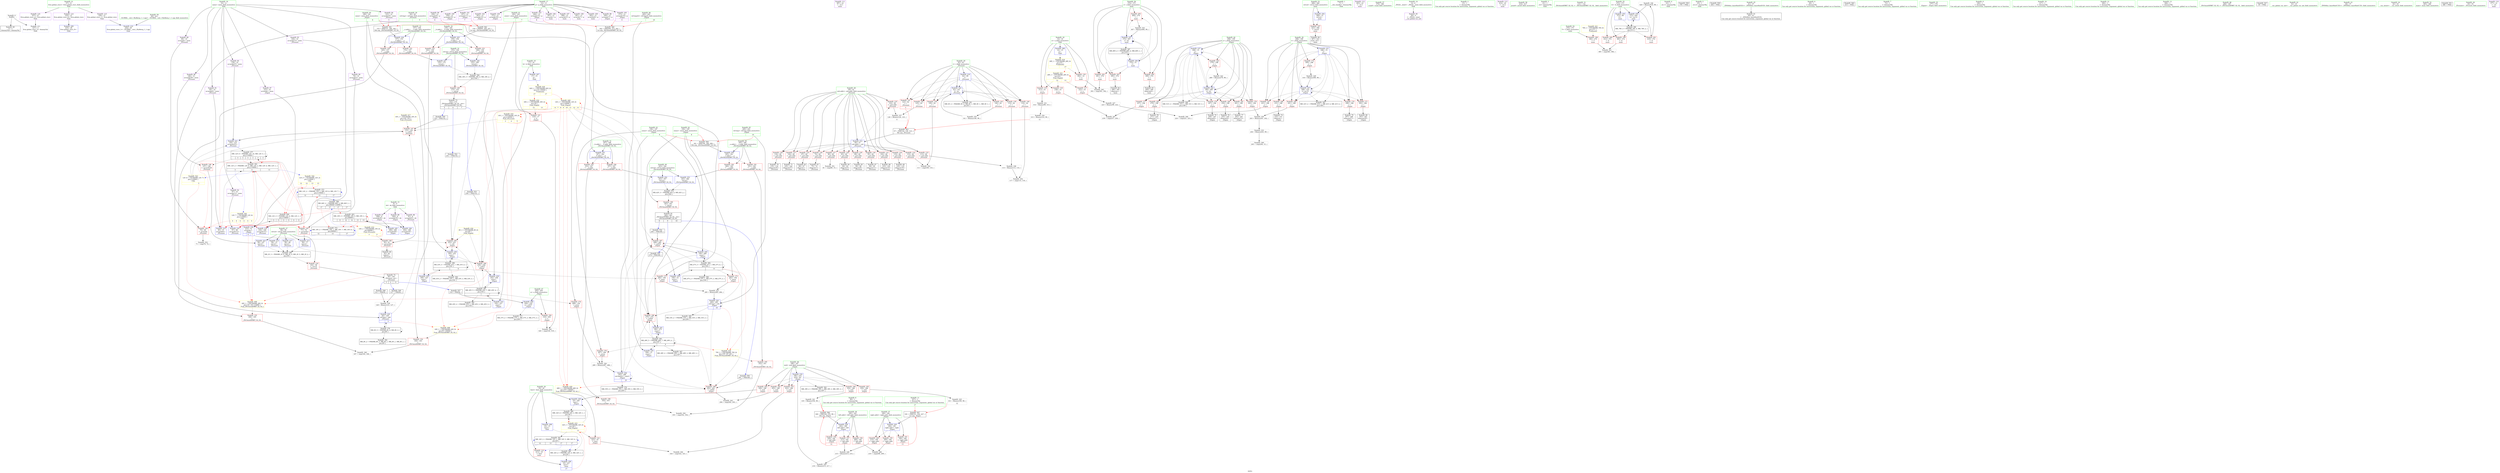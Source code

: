 digraph "SVFG" {
	label="SVFG";

	Node0x55b6112599b0 [shape=record,color=grey,label="{NodeID: 0\nNullPtr}"];
	Node0x55b6112599b0 -> Node0x55b6112879a0[style=solid];
	Node0x55b6112599b0 -> Node0x55b61128a7a0[style=solid];
	Node0x55b6112898e0 [shape=record,color=red,label="{NodeID: 194\n357\<--347\n\<--__b.addr\n_ZSt3maxIiERKT_S2_S2_\n}"];
	Node0x55b6112898e0 -> Node0x55b6112947e0[style=solid];
	Node0x55b611286b00 [shape=record,color=purple,label="{NodeID: 111\n387\<--23\n\<--.str.1\nmain\n}"];
	Node0x55b611284e30 [shape=record,color=green,label="{NodeID: 28\n60\<--61\nsub.addr\<--sub.addr_field_insensitive\n_Z5counti\n}"];
	Node0x55b611284e30 -> Node0x55b61128bf70[style=solid];
	Node0x55b611284e30 -> Node0x55b61128c040[style=solid];
	Node0x55b611284e30 -> Node0x55b61128c110[style=solid];
	Node0x55b611284e30 -> Node0x55b61128c1e0[style=solid];
	Node0x55b611284e30 -> Node0x55b61128c2b0[style=solid];
	Node0x55b611284e30 -> Node0x55b61128c380[style=solid];
	Node0x55b611284e30 -> Node0x55b61128c450[style=solid];
	Node0x55b611284e30 -> Node0x55b61128c520[style=solid];
	Node0x55b611284e30 -> Node0x55b61128c5f0[style=solid];
	Node0x55b611284e30 -> Node0x55b61128c6c0[style=solid];
	Node0x55b611284e30 -> Node0x55b61128c790[style=solid];
	Node0x55b611284e30 -> Node0x55b61128c860[style=solid];
	Node0x55b611284e30 -> Node0x55b61128c930[style=solid];
	Node0x55b611284e30 -> Node0x55b61128a8a0[style=solid];
	Node0x55b6112e39a0 [shape=record,color=black,label="{NodeID: 554\n265 = PHI(340, )\n}"];
	Node0x55b6112e39a0 -> Node0x55b61128f1d0[style=solid];
	Node0x55b611290df0 [shape=record,color=black,label="{NodeID: 388\nMR_84V_2 = PHI(MR_84V_3, MR_84V_1, )\npts\{90000 110000 \}\n|{<s0>17|<s1>17|<s2>17|<s3>17}}"];
	Node0x55b611290df0:s0 -> Node0x55b6112adba0[style=dashed,color=red];
	Node0x55b611290df0:s1 -> Node0x55b6112ae0a0[style=dashed,color=red];
	Node0x55b611290df0:s2 -> Node0x55b6112a82a0[style=dashed,color=red];
	Node0x55b611290df0:s3 -> Node0x55b6112a87a0[style=dashed,color=red];
	Node0x55b61128b0c0 [shape=record,color=blue,label="{NodeID: 222\n62\<--141\ni\<--inc\n_Z5counti\n}"];
	Node0x55b61128b0c0 -> Node0x55b61128ca00[style=dashed];
	Node0x55b61128b0c0 -> Node0x55b61128cad0[style=dashed];
	Node0x55b61128b0c0 -> Node0x55b61128cba0[style=dashed];
	Node0x55b61128b0c0 -> Node0x55b61128cc70[style=dashed];
	Node0x55b61128b0c0 -> Node0x55b61128cd40[style=dashed];
	Node0x55b61128b0c0 -> Node0x55b61128ce10[style=dashed];
	Node0x55b61128b0c0 -> Node0x55b61128b0c0[style=dashed];
	Node0x55b61128b0c0 -> Node0x55b611291500[style=dashed];
	Node0x55b61128cad0 [shape=record,color=red,label="{NodeID: 139\n114\<--62\n\<--i\n_Z5counti\n}"];
	Node0x55b61128cad0 -> Node0x55b611299f80[style=solid];
	Node0x55b6112875d0 [shape=record,color=green,label="{NodeID: 56\n374\<--375\ni\<--i_field_insensitive\nmain\n}"];
	Node0x55b6112875d0 -> Node0x55b611289f60[style=solid];
	Node0x55b6112875d0 -> Node0x55b61128a030[style=solid];
	Node0x55b6112875d0 -> Node0x55b61128a100[style=solid];
	Node0x55b6112875d0 -> Node0x55b61128a1d0[style=solid];
	Node0x55b6112875d0 -> Node0x55b611294b20[style=solid];
	Node0x55b6112875d0 -> Node0x55b611294bf0[style=solid];
	Node0x55b6112bbd40 [shape=record,color=yellow,style=double,label="{NodeID: 416\n14V_1 = ENCHI(MR_14V_0)\npts\{130000 \}\nFun[_Z5counti]|{|<s1>3|<s2>4|<s3>5}}"];
	Node0x55b6112bbd40 -> Node0x55b61128d150[style=dashed];
	Node0x55b6112bbd40:s1 -> Node0x55b6112bbd40[style=dashed,color=red];
	Node0x55b6112bbd40:s2 -> Node0x55b6112bbd40[style=dashed,color=red];
	Node0x55b6112bbd40:s3 -> Node0x55b6112bb5b0[style=dashed,color=red];
	Node0x55b611299800 [shape=record,color=grey,label="{NodeID: 333\n244 = Binary(243, 99, )\n}"];
	Node0x55b611299800 -> Node0x55b61129b000[style=solid];
	Node0x55b611294640 [shape=record,color=blue,label="{NodeID: 250\n345\<--341\n__a.addr\<--__a\n_ZSt3maxIiERKT_S2_S2_\n}"];
	Node0x55b611294640 -> Node0x55b61128f510[style=dashed];
	Node0x55b611294640 -> Node0x55b611289740[style=dashed];
	Node0x55b61128e190 [shape=record,color=red,label="{NodeID: 167\n221\<--188\n\<--i\n_Z2goii\n}"];
	Node0x55b61128e190 -> Node0x55b61129ab80[style=solid];
	Node0x55b611288d80 [shape=record,color=black,label="{NodeID: 84\n367\<--423\nmain_ret\<--\nmain\n}"];
	Node0x55b61126f100 [shape=record,color=green,label="{NodeID: 1\n7\<--1\n__dso_handle\<--dummyObj\nGlob }"];
	Node0x55b6112aa4a0 [shape=record,color=black,label="{NodeID: 361\nMR_32V_2 = PHI(MR_32V_1, MR_32V_5, MR_32V_6, )\npts\{20 \}\n|{<s0>12|<s1>13|<s2>17|<s3>17}}"];
	Node0x55b6112aa4a0:s0 -> Node0x55b6112aa4a0[style=dashed,color=blue];
	Node0x55b6112aa4a0:s1 -> Node0x55b6112aa4a0[style=dashed,color=blue];
	Node0x55b6112aa4a0:s2 -> Node0x55b61128bdd0[style=dashed,color=blue];
	Node0x55b6112aa4a0:s3 -> Node0x55b61128fef0[style=dashed,color=blue];
	Node0x55b6112899b0 [shape=record,color=red,label="{NodeID: 195\n352\<--351\n\<--\n_ZSt3maxIiERKT_S2_S2_\n}"];
	Node0x55b6112899b0 -> Node0x55b61129b180[style=solid];
	Node0x55b611286bd0 [shape=record,color=purple,label="{NodeID: 112\n403\<--23\n\<--.str.1\nmain\n}"];
	Node0x55b611284f00 [shape=record,color=green,label="{NodeID: 29\n62\<--63\ni\<--i_field_insensitive\n_Z5counti\n}"];
	Node0x55b611284f00 -> Node0x55b61128ca00[style=solid];
	Node0x55b611284f00 -> Node0x55b61128cad0[style=solid];
	Node0x55b611284f00 -> Node0x55b61128cba0[style=solid];
	Node0x55b611284f00 -> Node0x55b61128cc70[style=solid];
	Node0x55b611284f00 -> Node0x55b61128cd40[style=solid];
	Node0x55b611284f00 -> Node0x55b61128ce10[style=solid];
	Node0x55b611284f00 -> Node0x55b61128ae50[style=solid];
	Node0x55b611284f00 -> Node0x55b61128b0c0[style=solid];
	Node0x55b6112e3ae0 [shape=record,color=black,label="{NodeID: 555\n274 = PHI(340, )\n}"];
	Node0x55b6112e3ae0 -> Node0x55b61128f2a0[style=solid];
	Node0x55b611291320 [shape=record,color=black,label="{NodeID: 389\nMR_32V_4 = PHI(MR_32V_3, MR_32V_1, )\npts\{20 \}\n|{<s0>12}}"];
	Node0x55b611291320:s0 -> Node0x55b6112bcd40[style=dashed,color=red];
	Node0x55b61128b190 [shape=record,color=blue,label="{NodeID: 223\n58\<--147\nretval\<--\n_Z5counti\n}"];
	Node0x55b61128b190 -> Node0x55b611291410[style=dashed];
	Node0x55b61128cba0 [shape=record,color=red,label="{NodeID: 140\n116\<--62\n\<--i\n_Z5counti\n}"];
	Node0x55b61128cba0 -> Node0x55b61129b780[style=solid];
	Node0x55b6112876a0 [shape=record,color=green,label="{NodeID: 57\n379\<--380\nscanf\<--scanf_field_insensitive\n}"];
	Node0x55b6112bbe20 [shape=record,color=yellow,style=double,label="{NodeID: 417\n16V_1 = ENCHI(MR_16V_0)\npts\{191 193 \}\nFun[_Z5counti]}"];
	Node0x55b6112bbe20 -> Node0x55b61128d150[style=dashed];
	Node0x55b611299980 [shape=record,color=grey,label="{NodeID: 334\n315 = Binary(314, 99, )\n|{<s0>11}}"];
	Node0x55b611299980:s0 -> Node0x55b6112e4640[style=solid,color=red];
	Node0x55b611294710 [shape=record,color=blue,label="{NodeID: 251\n347\<--342\n__b.addr\<--__b\n_ZSt3maxIiERKT_S2_S2_\n}"];
	Node0x55b611294710 -> Node0x55b611289810[style=dashed];
	Node0x55b611294710 -> Node0x55b6112898e0[style=dashed];
	Node0x55b61128e260 [shape=record,color=red,label="{NodeID: 168\n231\<--188\n\<--i\n_Z2goii\n}"];
	Node0x55b61128e260 -> Node0x55b611288560[style=solid];
	Node0x55b611288e50 [shape=record,color=purple,label="{NodeID: 85\n38\<--4\n\<--_ZStL8__ioinit\n__cxx_global_var_init\n}"];
	Node0x55b6112833b0 [shape=record,color=green,label="{NodeID: 2\n15\<--1\n\<--dummyObj\nCan only get source location for instruction, argument, global var or function.}"];
	Node0x55b6112aa9a0 [shape=record,color=black,label="{NodeID: 362\nMR_39V_2 = PHI(MR_39V_1, MR_39V_3, MR_39V_3, )\npts\{187 \}\n}"];
	Node0x55b611289a80 [shape=record,color=red,label="{NodeID: 196\n354\<--353\n\<--\n_ZSt3maxIiERKT_S2_S2_\n}"];
	Node0x55b611289a80 -> Node0x55b61129b180[style=solid];
	Node0x55b611286ca0 [shape=record,color=purple,label="{NodeID: 113\n414\<--25\n\<--.str.2\nmain\n}"];
	Node0x55b611284fd0 [shape=record,color=green,label="{NodeID: 30\n64\<--65\nref.tmp\<--ref.tmp_field_insensitive\n_Z5counti\n|{|<s1>5}}"];
	Node0x55b611284fd0 -> Node0x55b61128af20[style=solid];
	Node0x55b611284fd0:s1 -> Node0x55b6112e4480[style=solid,color=red];
	Node0x55b6112e3c20 [shape=record,color=black,label="{NodeID: 556\n291 = PHI(340, )\n}"];
	Node0x55b6112e3c20 -> Node0x55b61128f370[style=solid];
	Node0x55b611291410 [shape=record,color=black,label="{NodeID: 390\nMR_2V_3 = PHI(MR_2V_6, MR_2V_4, MR_2V_5, MR_2V_2, )\npts\{59 \}\n}"];
	Node0x55b611291410 -> Node0x55b61128bea0[style=dashed];
	Node0x55b61128b260 [shape=record,color=blue,label="{NodeID: 224\n157\<--153\n__a.addr\<--__a\n_ZSt3minIiERKT_S2_S2_\n}"];
	Node0x55b61128b260 -> Node0x55b61128d3c0[style=dashed];
	Node0x55b61128b260 -> Node0x55b61128d490[style=dashed];
	Node0x55b61128cc70 [shape=record,color=red,label="{NodeID: 141\n122\<--62\n\<--i\n_Z5counti\n|{<s0>3}}"];
	Node0x55b61128cc70:s0 -> Node0x55b6112e4640[style=solid,color=red];
	Node0x55b6112877a0 [shape=record,color=green,label="{NodeID: 58\n416\<--417\nprintf\<--printf_field_insensitive\n}"];
	Node0x55b6112bbf00 [shape=record,color=yellow,style=double,label="{NodeID: 418\n28V_1 = ENCHI(MR_28V_0)\npts\{16 \}\nFun[main]|{|<s1>17}}"];
	Node0x55b6112bbf00 -> Node0x55b61128bb60[style=dashed];
	Node0x55b6112bbf00:s1 -> Node0x55b6112bcb50[style=dashed,color=red];
	Node0x55b611299b00 [shape=record,color=grey,label="{NodeID: 335\n141 = Binary(140, 99, )\n}"];
	Node0x55b611299b00 -> Node0x55b61128b0c0[style=solid];
	Node0x55b6112947e0 [shape=record,color=blue,label="{NodeID: 252\n343\<--357\nretval\<--\n_ZSt3maxIiERKT_S2_S2_\n}"];
	Node0x55b6112947e0 -> Node0x55b6112ae5a0[style=dashed];
	Node0x55b61128e330 [shape=record,color=red,label="{NodeID: 169\n241\<--188\n\<--i\n_Z2goii\n}"];
	Node0x55b61128e330 -> Node0x55b611299380[style=solid];
	Node0x55b611288f20 [shape=record,color=purple,label="{NodeID: 86\n91\<--8\narrayidx9\<--ok\n_Z5counti\n}"];
	Node0x55b611288f20 -> Node0x55b61128d080[style=solid];
	Node0x55b611283440 [shape=record,color=green,label="{NodeID: 3\n21\<--1\n.str\<--dummyObj\nGlob }"];
	Node0x55b6112aaea0 [shape=record,color=black,label="{NodeID: 363\nMR_41V_2 = PHI(MR_41V_1, MR_41V_4, MR_41V_4, )\npts\{189 \}\n}"];
	Node0x55b611289b50 [shape=record,color=red,label="{NodeID: 197\n423\<--368\n\<--retval\nmain\n}"];
	Node0x55b611289b50 -> Node0x55b611288d80[style=solid];
	Node0x55b611286d70 [shape=record,color=purple,label="{NodeID: 114\n435\<--27\nllvm.global_ctors_0\<--llvm.global_ctors\nGlob }"];
	Node0x55b611286d70 -> Node0x55b61128a5a0[style=solid];
	Node0x55b6112850a0 [shape=record,color=green,label="{NodeID: 31\n131\<--132\n_ZSt3minIiERKT_S2_S2_\<--_ZSt3minIiERKT_S2_S2__field_insensitive\n}"];
	Node0x55b6112e3d60 [shape=record,color=black,label="{NodeID: 557\n316 = PHI(56, )\n}"];
	Node0x55b6112e3d60 -> Node0x55b6112944a0[style=solid];
	Node0x55b611291500 [shape=record,color=black,label="{NodeID: 391\nMR_6V_2 = PHI(MR_6V_4, MR_6V_1, MR_6V_1, MR_6V_1, )\npts\{63 \}\n}"];
	Node0x55b61128b330 [shape=record,color=blue,label="{NodeID: 225\n159\<--154\n__b.addr\<--__b\n_ZSt3minIiERKT_S2_S2_\n}"];
	Node0x55b61128b330 -> Node0x55b61128d560[style=dashed];
	Node0x55b61128b330 -> Node0x55b61128d630[style=dashed];
	Node0x55b61128cd40 [shape=record,color=red,label="{NodeID: 142\n125\<--62\n\<--i\n_Z5counti\n}"];
	Node0x55b61128cd40 -> Node0x55b611299e00[style=solid];
	Node0x55b6112878a0 [shape=record,color=green,label="{NodeID: 59\n29\<--431\n_GLOBAL__sub_I_Rydberg_1_1.cpp\<--_GLOBAL__sub_I_Rydberg_1_1.cpp_field_insensitive\n}"];
	Node0x55b6112878a0 -> Node0x55b61128a6a0[style=solid];
	Node0x55b611299c80 [shape=record,color=grey,label="{NodeID: 336\n420 = Binary(419, 99, )\n}"];
	Node0x55b611299c80 -> Node0x55b611294d90[style=solid];
	Node0x55b6112948b0 [shape=record,color=blue,label="{NodeID: 253\n343\<--360\nretval\<--\n_ZSt3maxIiERKT_S2_S2_\n}"];
	Node0x55b6112948b0 -> Node0x55b6112ae5a0[style=dashed];
	Node0x55b61128e400 [shape=record,color=red,label="{NodeID: 170\n296\<--188\n\<--i\n_Z2goii\n}"];
	Node0x55b61128e400 -> Node0x55b611288970[style=solid];
	Node0x55b611288ff0 [shape=record,color=purple,label="{NodeID: 87\n298\<--8\narrayidx28\<--ok\n_Z2goii\n}"];
	Node0x55b611288ff0 -> Node0x55b611294230[style=solid];
	Node0x55b6112834d0 [shape=record,color=green,label="{NodeID: 4\n23\<--1\n.str.1\<--dummyObj\nGlob }"];
	Node0x55b6112ab3a0 [shape=record,color=black,label="{NodeID: 364\nMR_43V_2 = PHI(MR_43V_1, MR_43V_3, MR_43V_3, )\npts\{191 \}\n}"];
	Node0x55b611289c20 [shape=record,color=red,label="{NodeID: 198\n384\<--370\n\<--T\nmain\n}"];
	Node0x55b611289c20 -> Node0x55b61129a400[style=solid];
	Node0x55b61128b760 [shape=record,color=purple,label="{NodeID: 115\n436\<--27\nllvm.global_ctors_1\<--llvm.global_ctors\nGlob }"];
	Node0x55b61128b760 -> Node0x55b61128a6a0[style=solid];
	Node0x55b6112851a0 [shape=record,color=green,label="{NodeID: 32\n155\<--156\nretval\<--retval_field_insensitive\n_ZSt3minIiERKT_S2_S2_\n}"];
	Node0x55b6112851a0 -> Node0x55b61128d2f0[style=solid];
	Node0x55b6112851a0 -> Node0x55b61128b400[style=solid];
	Node0x55b6112851a0 -> Node0x55b61128b4d0[style=solid];
	Node0x55b6112e3ea0 [shape=record,color=black,label="{NodeID: 558\n378 = PHI()\n}"];
	Node0x55b6112b5fd0 [shape=record,color=black,label="{NodeID: 392\nMR_8V_2 = PHI(MR_8V_3, MR_8V_1, MR_8V_1, MR_8V_1, )\npts\{65 \}\n}"];
	Node0x55b61128b400 [shape=record,color=blue,label="{NodeID: 226\n155\<--169\nretval\<--\n_ZSt3minIiERKT_S2_S2_\n}"];
	Node0x55b61128b400 -> Node0x55b6112b69d0[style=dashed];
	Node0x55b61128ce10 [shape=record,color=red,label="{NodeID: 143\n140\<--62\n\<--i\n_Z5counti\n}"];
	Node0x55b61128ce10 -> Node0x55b611299b00[style=solid];
	Node0x55b6112879a0 [shape=record,color=black,label="{NodeID: 60\n2\<--3\ndummyVal\<--dummyVal\n}"];
	Node0x55b611299e00 [shape=record,color=grey,label="{NodeID: 337\n126 = Binary(124, 125, )\n|{<s0>4}}"];
	Node0x55b611299e00:s0 -> Node0x55b6112e4640[style=solid,color=red];
	Node0x55b611294980 [shape=record,color=blue,label="{NodeID: 254\n368\<--15\nretval\<--\nmain\n}"];
	Node0x55b611294980 -> Node0x55b611289b50[style=dashed];
	Node0x55b61128e4d0 [shape=record,color=red,label="{NodeID: 171\n302\<--188\n\<--i\n_Z2goii\n}"];
	Node0x55b61128e4d0 -> Node0x55b611288a40[style=solid];
	Node0x55b6112890c0 [shape=record,color=purple,label="{NodeID: 88\n304\<--8\narrayidx30\<--ok\n_Z2goii\n}"];
	Node0x55b6112890c0 -> Node0x55b611294300[style=solid];
	Node0x55b611283560 [shape=record,color=green,label="{NodeID: 5\n25\<--1\n.str.2\<--dummyObj\nGlob }"];
	Node0x55b6112ab8a0 [shape=record,color=black,label="{NodeID: 365\nMR_45V_2 = PHI(MR_45V_1, MR_45V_3, MR_45V_3, )\npts\{193 \}\n}"];
	Node0x55b611289cf0 [shape=record,color=red,label="{NodeID: 199\n383\<--372\n\<--tt\nmain\n}"];
	Node0x55b611289cf0 -> Node0x55b61129a400[style=solid];
	Node0x55b61128b7f0 [shape=record,color=purple,label="{NodeID: 116\n437\<--27\nllvm.global_ctors_2\<--llvm.global_ctors\nGlob }"];
	Node0x55b61128b7f0 -> Node0x55b61128a7a0[style=solid];
	Node0x55b611285270 [shape=record,color=green,label="{NodeID: 33\n157\<--158\n__a.addr\<--__a.addr_field_insensitive\n_ZSt3minIiERKT_S2_S2_\n}"];
	Node0x55b611285270 -> Node0x55b61128d3c0[style=solid];
	Node0x55b611285270 -> Node0x55b61128d490[style=solid];
	Node0x55b611285270 -> Node0x55b61128b260[style=solid];
	Node0x55b6112e3f70 [shape=record,color=black,label="{NodeID: 559\n404 = PHI()\n}"];
	Node0x55b6112b64d0 [shape=record,color=black,label="{NodeID: 393\nMR_12V_2 = PHI(MR_12V_6, MR_12V_3, MR_12V_4, MR_12V_1, )\npts\{110000 \}\n|{<s0>3|<s1>4|<s2>11}}"];
	Node0x55b6112b64d0:s0 -> Node0x55b6112c4020[style=dashed,color=blue];
	Node0x55b6112b64d0:s1 -> Node0x55b6112c4180[style=dashed,color=blue];
	Node0x55b6112b64d0:s2 -> Node0x55b6112c42e0[style=dashed,color=blue];
	Node0x55b61128b4d0 [shape=record,color=blue,label="{NodeID: 227\n155\<--172\nretval\<--\n_ZSt3minIiERKT_S2_S2_\n}"];
	Node0x55b61128b4d0 -> Node0x55b6112b69d0[style=dashed];
	Node0x55b61128cee0 [shape=record,color=red,label="{NodeID: 144\n70\<--69\n\<--arrayidx\n_Z5counti\n}"];
	Node0x55b61128cee0 -> Node0x55b61129b600[style=solid];
	Node0x55b611287aa0 [shape=record,color=black,label="{NodeID: 61\n40\<--41\n\<--_ZNSt8ios_base4InitD1Ev\nCan only get source location for instruction, argument, global var or function.}"];
	Node0x55b6112bc1d0 [shape=record,color=yellow,style=double,label="{NodeID: 421\n76V_1 = ENCHI(MR_76V_0)\npts\{371 \}\nFun[main]}"];
	Node0x55b6112bc1d0 -> Node0x55b611289c20[style=dashed];
	Node0x55b611299f80 [shape=record,color=grey,label="{NodeID: 338\n115 = Binary(113, 114, )\n}"];
	Node0x55b611299f80 -> Node0x55b61129b780[style=solid];
	Node0x55b611294a50 [shape=record,color=blue,label="{NodeID: 255\n372\<--99\ntt\<--\nmain\n}"];
	Node0x55b611294a50 -> Node0x55b6112903f0[style=dashed];
	Node0x55b61128e5a0 [shape=record,color=red,label="{NodeID: 172\n309\<--188\n\<--i\n_Z2goii\n}"];
	Node0x55b61128e5a0 -> Node0x55b611299200[style=solid];
	Node0x55b611289190 [shape=record,color=purple,label="{NodeID: 89\n69\<--10\narrayidx\<--mem\n_Z5counti\n}"];
	Node0x55b611289190 -> Node0x55b61128cee0[style=solid];
	Node0x55b611283da0 [shape=record,color=green,label="{NodeID: 6\n28\<--1\n\<--dummyObj\nCan only get source location for instruction, argument, global var or function.}"];
	Node0x55b6112bdb40 [shape=record,color=yellow,style=double,label="{NodeID: 449\n14V_1 = ENCHI(MR_14V_0)\npts\{130000 \}\nFun[_Z2goii]|{|<s5>6|<s6>7|<s7>8|<s8>9|<s9>10|<s10>11|<s11>12|<s12>13}}"];
	Node0x55b6112bdb40 -> Node0x55b61128f030[style=dashed];
	Node0x55b6112bdb40 -> Node0x55b61128f100[style=dashed];
	Node0x55b6112bdb40 -> Node0x55b61128f1d0[style=dashed];
	Node0x55b6112bdb40 -> Node0x55b61128f2a0[style=dashed];
	Node0x55b6112bdb40 -> Node0x55b61128f370[style=dashed];
	Node0x55b6112bdb40:s5 -> Node0x55b6112bb5b0[style=dashed,color=red];
	Node0x55b6112bdb40:s6 -> Node0x55b6112bb5b0[style=dashed,color=red];
	Node0x55b6112bdb40:s7 -> Node0x55b6112bc960[style=dashed,color=red];
	Node0x55b6112bdb40:s8 -> Node0x55b6112bc960[style=dashed,color=red];
	Node0x55b6112bdb40:s9 -> Node0x55b6112bc960[style=dashed,color=red];
	Node0x55b6112bdb40:s10 -> Node0x55b6112bbd40[style=dashed,color=red];
	Node0x55b6112bdb40:s11 -> Node0x55b6112bdb40[style=dashed,color=red];
	Node0x55b6112bdb40:s12 -> Node0x55b6112bdb40[style=dashed,color=red];
	Node0x55b6112abda0 [shape=record,color=black,label="{NodeID: 366\nMR_47V_2 = PHI(MR_47V_1, MR_47V_3, MR_47V_3, )\npts\{195 \}\n}"];
	Node0x55b611289dc0 [shape=record,color=red,label="{NodeID: 200\n412\<--372\n\<--tt\nmain\n}"];
	Node0x55b61128b8f0 [shape=record,color=red,label="{NodeID: 117\n222\<--14\n\<--n\n_Z2goii\n}"];
	Node0x55b61128b8f0 -> Node0x55b611298f00[style=solid];
	Node0x55b611285340 [shape=record,color=green,label="{NodeID: 34\n159\<--160\n__b.addr\<--__b.addr_field_insensitive\n_ZSt3minIiERKT_S2_S2_\n}"];
	Node0x55b611285340 -> Node0x55b61128d560[style=solid];
	Node0x55b611285340 -> Node0x55b61128d630[style=solid];
	Node0x55b611285340 -> Node0x55b61128b330[style=solid];
	Node0x55b6112e4040 [shape=record,color=black,label="{NodeID: 560\n415 = PHI()\n}"];
	Node0x55b6112b69d0 [shape=record,color=black,label="{NodeID: 394\nMR_18V_3 = PHI(MR_18V_4, MR_18V_2, )\npts\{156 \}\n}"];
	Node0x55b6112b69d0 -> Node0x55b61128d2f0[style=dashed];
	Node0x55b61128b5a0 [shape=record,color=blue,label="{NodeID: 228\n182\<--180\nleft.addr\<--left\n_Z2goii\n}"];
	Node0x55b61128b5a0 -> Node0x55b61128d8a0[style=dashed];
	Node0x55b61128b5a0 -> Node0x55b61128d970[style=dashed];
	Node0x55b61128b5a0 -> Node0x55b61128da40[style=dashed];
	Node0x55b61128cfb0 [shape=record,color=red,label="{NodeID: 145\n77\<--76\n\<--arrayidx2\n_Z5counti\n}"];
	Node0x55b61128cfb0 -> Node0x55b61128a970[style=solid];
	Node0x55b611287ba0 [shape=record,color=black,label="{NodeID: 62\n68\<--67\nidxprom\<--\n_Z5counti\n}"];
	Node0x55b61129a100 [shape=record,color=grey,label="{NodeID: 339\n128 = Binary(123, 127, )\n}"];
	Node0x55b61129a100 -> Node0x55b61128af20[style=solid];
	Node0x55b611294b20 [shape=record,color=blue,label="{NodeID: 256\n374\<--15\ni\<--\nmain\n}"];
	Node0x55b611294b20 -> Node0x55b611289f60[style=dashed];
	Node0x55b611294b20 -> Node0x55b61128a030[style=dashed];
	Node0x55b611294b20 -> Node0x55b61128a100[style=dashed];
	Node0x55b611294b20 -> Node0x55b61128a1d0[style=dashed];
	Node0x55b611294b20 -> Node0x55b611294bf0[style=dashed];
	Node0x55b611294b20 -> Node0x55b6112908f0[style=dashed];
	Node0x55b61128e670 [shape=record,color=red,label="{NodeID: 173\n284\<--190\n\<--xmin\n_Z2goii\n}"];
	Node0x55b61128e670 -> Node0x55b611298900[style=solid];
	Node0x55b611289260 [shape=record,color=purple,label="{NodeID: 90\n76\<--10\narrayidx2\<--mem\n_Z5counti\n}"];
	Node0x55b611289260 -> Node0x55b61128cfb0[style=solid];
	Node0x55b611283e30 [shape=record,color=green,label="{NodeID: 7\n72\<--1\n\<--dummyObj\nCan only get source location for instruction, argument, global var or function.}"];
	Node0x55b6112ac2a0 [shape=record,color=black,label="{NodeID: 367\nMR_49V_2 = PHI(MR_49V_1, MR_49V_3, MR_49V_3, )\npts\{197 \}\n}"];
	Node0x55b611289e90 [shape=record,color=red,label="{NodeID: 201\n419\<--372\n\<--tt\nmain\n}"];
	Node0x55b611289e90 -> Node0x55b611299c80[style=solid];
	Node0x55b61128b9c0 [shape=record,color=red,label="{NodeID: 118\n238\<--14\n\<--n\n_Z2goii\n}"];
	Node0x55b61128b9c0 -> Node0x55b61129ad00[style=solid];
	Node0x55b611285410 [shape=record,color=green,label="{NodeID: 35\n177\<--178\n_Z2goii\<--_Z2goii_field_insensitive\n}"];
	Node0x55b6112e4110 [shape=record,color=black,label="{NodeID: 561\n153 = PHI(121, 190, 192, )\n0th arg _ZSt3minIiERKT_S2_S2_ }"];
	Node0x55b6112e4110 -> Node0x55b61128b260[style=solid];
	Node0x55b61128b670 [shape=record,color=blue,label="{NodeID: 229\n184\<--181\nright.addr\<--right\n_Z2goii\n}"];
	Node0x55b61128b670 -> Node0x55b61128db10[style=dashed];
	Node0x55b61128b670 -> Node0x55b61128dbe0[style=dashed];
	Node0x55b61128b670 -> Node0x55b61128dcb0[style=dashed];
	Node0x55b61128d080 [shape=record,color=red,label="{NodeID: 146\n92\<--91\n\<--arrayidx9\n_Z5counti\n}"];
	Node0x55b61128d080 -> Node0x55b611287ee0[style=solid];
	Node0x55b611287c70 [shape=record,color=black,label="{NodeID: 63\n75\<--74\nidxprom1\<--\n_Z5counti\n}"];
	Node0x55b61129a280 [shape=record,color=grey,label="{NodeID: 340\n167 = cmp(164, 166, )\n}"];
	Node0x55b611294bf0 [shape=record,color=blue,label="{NodeID: 257\n374\<--407\ni\<--inc\nmain\n}"];
	Node0x55b611294bf0 -> Node0x55b611289f60[style=dashed];
	Node0x55b611294bf0 -> Node0x55b61128a030[style=dashed];
	Node0x55b611294bf0 -> Node0x55b61128a100[style=dashed];
	Node0x55b611294bf0 -> Node0x55b61128a1d0[style=dashed];
	Node0x55b611294bf0 -> Node0x55b611294bf0[style=dashed];
	Node0x55b611294bf0 -> Node0x55b6112908f0[style=dashed];
	Node0x55b61128e740 [shape=record,color=red,label="{NodeID: 174\n288\<--192\n\<--ymin\n_Z2goii\n}"];
	Node0x55b61128e740 -> Node0x55b611298d80[style=solid];
	Node0x55b611289330 [shape=record,color=purple,label="{NodeID: 91\n85\<--10\narrayidx6\<--mem\n_Z5counti\n}"];
	Node0x55b611289330 -> Node0x55b61128aa40[style=solid];
	Node0x55b611283ec0 [shape=record,color=green,label="{NodeID: 8\n99\<--1\n\<--dummyObj\nCan only get source location for instruction, argument, global var or function.|{<s0>17}}"];
	Node0x55b611283ec0:s0 -> Node0x55b6112e4b80[style=solid,color=red];
	Node0x55b6112ac7a0 [shape=record,color=black,label="{NodeID: 368\nMR_51V_2 = PHI(MR_51V_1, MR_51V_3, MR_51V_3, )\npts\{199 \}\n}"];
	Node0x55b611289f60 [shape=record,color=red,label="{NodeID: 202\n391\<--374\n\<--i\nmain\n}"];
	Node0x55b611289f60 -> Node0x55b61129aa00[style=solid];
	Node0x55b61128ba90 [shape=record,color=red,label="{NodeID: 119\n313\<--14\n\<--n\n_Z2goii\n}"];
	Node0x55b61128ba90 -> Node0x55b611299500[style=solid];
	Node0x55b611285510 [shape=record,color=green,label="{NodeID: 36\n182\<--183\nleft.addr\<--left.addr_field_insensitive\n_Z2goii\n}"];
	Node0x55b611285510 -> Node0x55b61128d8a0[style=solid];
	Node0x55b611285510 -> Node0x55b61128d970[style=solid];
	Node0x55b611285510 -> Node0x55b61128da40[style=solid];
	Node0x55b611285510 -> Node0x55b61128b5a0[style=solid];
	Node0x55b6112e4480 [shape=record,color=black,label="{NodeID: 562\n154 = PHI(64, 250, 257, )\n1st arg _ZSt3minIiERKT_S2_S2_ }"];
	Node0x55b6112e4480 -> Node0x55b61128b330[style=solid];
	Node0x55b611293600 [shape=record,color=blue,label="{NodeID: 230\n186\<--216\nmid\<--div\n_Z2goii\n}"];
	Node0x55b611293600 -> Node0x55b61128dd80[style=dashed];
	Node0x55b611293600 -> Node0x55b61128de50[style=dashed];
	Node0x55b611293600 -> Node0x55b61128df20[style=dashed];
	Node0x55b611293600 -> Node0x55b61128dff0[style=dashed];
	Node0x55b611293600 -> Node0x55b61128e0c0[style=dashed];
	Node0x55b611293600 -> Node0x55b6112aa9a0[style=dashed];
	Node0x55b61128d150 [shape=record,color=red,label="{NodeID: 147\n133\<--130\n\<--call23\n_Z5counti\n}"];
	Node0x55b61128d150 -> Node0x55b61128aff0[style=solid];
	Node0x55b611287d40 [shape=record,color=black,label="{NodeID: 64\n84\<--83\nidxprom5\<--\n_Z5counti\n}"];
	Node0x55b6112bc470 [shape=record,color=yellow,style=double,label="{NodeID: 424\n82V_1 = ENCHI(MR_82V_0)\npts\{18 130000 \}\nFun[main]|{<s0>17|<s1>17}}"];
	Node0x55b6112bc470:s0 -> Node0x55b6112bcc60[style=dashed,color=red];
	Node0x55b6112bc470:s1 -> Node0x55b6112bdb40[style=dashed,color=red];
	Node0x55b61129a400 [shape=record,color=grey,label="{NodeID: 341\n385 = cmp(383, 384, )\n}"];
	Node0x55b611294cc0 [shape=record,color=blue,label="{NodeID: 258\n19\<--227\nbest\<--\nmain\n|{<s0>17}}"];
	Node0x55b611294cc0:s0 -> Node0x55b6112bcd40[style=dashed,color=red];
	Node0x55b61128e810 [shape=record,color=red,label="{NodeID: 175\n283\<--194\n\<--xmax\n_Z2goii\n}"];
	Node0x55b61128e810 -> Node0x55b611298900[style=solid];
	Node0x55b611289400 [shape=record,color=purple,label="{NodeID: 92\n97\<--10\narrayidx12\<--mem\n_Z5counti\n}"];
	Node0x55b611289400 -> Node0x55b61128abe0[style=solid];
	Node0x55b611283f50 [shape=record,color=green,label="{NodeID: 9\n106\<--1\n\<--dummyObj\nCan only get source location for instruction, argument, global var or function.}"];
	Node0x55b6112acca0 [shape=record,color=black,label="{NodeID: 369\nMR_53V_2 = PHI(MR_53V_1, MR_53V_3, MR_53V_3, )\npts\{201 \}\n}"];
	Node0x55b61128a030 [shape=record,color=red,label="{NodeID: 203\n395\<--374\n\<--i\nmain\n}"];
	Node0x55b61128a030 -> Node0x55b611288be0[style=solid];
	Node0x55b61128bb60 [shape=record,color=red,label="{NodeID: 120\n392\<--14\n\<--n\nmain\n}"];
	Node0x55b61128bb60 -> Node0x55b61129aa00[style=solid];
	Node0x55b6112855e0 [shape=record,color=green,label="{NodeID: 37\n184\<--185\nright.addr\<--right.addr_field_insensitive\n_Z2goii\n}"];
	Node0x55b6112855e0 -> Node0x55b61128db10[style=solid];
	Node0x55b6112855e0 -> Node0x55b61128dbe0[style=solid];
	Node0x55b6112855e0 -> Node0x55b61128dcb0[style=solid];
	Node0x55b6112855e0 -> Node0x55b61128b670[style=solid];
	Node0x55b6112e4640 [shape=record,color=black,label="{NodeID: 563\n57 = PHI(122, 126, 315, )\n0th arg _Z5counti }"];
	Node0x55b6112e4640 -> Node0x55b61128a8a0[style=solid];
	Node0x55b6112936d0 [shape=record,color=blue,label="{NodeID: 231\n188\<--15\ni\<--\n_Z2goii\n}"];
	Node0x55b6112936d0 -> Node0x55b61128e190[style=dashed];
	Node0x55b6112936d0 -> Node0x55b61128e260[style=dashed];
	Node0x55b6112936d0 -> Node0x55b61128e330[style=dashed];
	Node0x55b6112936d0 -> Node0x55b61128e400[style=dashed];
	Node0x55b6112936d0 -> Node0x55b61128e4d0[style=dashed];
	Node0x55b6112936d0 -> Node0x55b61128e5a0[style=dashed];
	Node0x55b6112936d0 -> Node0x55b6112943d0[style=dashed];
	Node0x55b6112936d0 -> Node0x55b6112aaea0[style=dashed];
	Node0x55b61128d220 [shape=record,color=red,label="{NodeID: 148\n147\<--146\n\<--arrayidx28\n_Z5counti\n}"];
	Node0x55b61128d220 -> Node0x55b61128b190[style=solid];
	Node0x55b611287e10 [shape=record,color=black,label="{NodeID: 65\n90\<--89\nidxprom8\<--\n_Z5counti\n}"];
	Node0x55b61129a580 [shape=record,color=grey,label="{NodeID: 342\n320 = cmp(318, 319, )\n}"];
	Node0x55b611294d90 [shape=record,color=blue,label="{NodeID: 259\n372\<--420\ntt\<--inc12\nmain\n}"];
	Node0x55b611294d90 -> Node0x55b6112903f0[style=dashed];
	Node0x55b61128e8e0 [shape=record,color=red,label="{NodeID: 176\n287\<--196\n\<--ymax\n_Z2goii\n}"];
	Node0x55b61128e8e0 -> Node0x55b611298d80[style=solid];
	Node0x55b6112894d0 [shape=record,color=purple,label="{NodeID: 93\n104\<--10\narrayidx15\<--mem\n_Z5counti\n}"];
	Node0x55b6112894d0 -> Node0x55b61128ad80[style=solid];
	Node0x55b611283fe0 [shape=record,color=green,label="{NodeID: 10\n217\<--1\n\<--dummyObj\nCan only get source location for instruction, argument, global var or function.}"];
	Node0x55b6112ad1a0 [shape=record,color=black,label="{NodeID: 370\nMR_55V_2 = PHI(MR_55V_1, MR_55V_3, MR_55V_3, )\npts\{203 \}\n}"];
	Node0x55b61128a100 [shape=record,color=red,label="{NodeID: 204\n399\<--374\n\<--i\nmain\n}"];
	Node0x55b61128a100 -> Node0x55b611288cb0[style=solid];
	Node0x55b61128bc30 [shape=record,color=red,label="{NodeID: 121\n319\<--17\n\<--k\n_Z2goii\n}"];
	Node0x55b61128bc30 -> Node0x55b61129a580[style=solid];
	Node0x55b6112856b0 [shape=record,color=green,label="{NodeID: 38\n186\<--187\nmid\<--mid_field_insensitive\n_Z2goii\n}"];
	Node0x55b6112856b0 -> Node0x55b61128dd80[style=solid];
	Node0x55b6112856b0 -> Node0x55b61128de50[style=solid];
	Node0x55b6112856b0 -> Node0x55b61128df20[style=solid];
	Node0x55b6112856b0 -> Node0x55b61128dff0[style=solid];
	Node0x55b6112856b0 -> Node0x55b61128e0c0[style=solid];
	Node0x55b6112856b0 -> Node0x55b611293600[style=solid];
	Node0x55b6112e4800 [shape=record,color=black,label="{NodeID: 564\n341 = PHI(194, 196, 200, )\n0th arg _ZSt3maxIiERKT_S2_S2_ }"];
	Node0x55b6112e4800 -> Node0x55b611294640[style=solid];
	Node0x55b6112937a0 [shape=record,color=blue,label="{NodeID: 232\n190\<--227\nxmin\<--\n_Z2goii\n}"];
	Node0x55b6112937a0 -> Node0x55b6112b03a0[style=dashed];
	Node0x55b61128d2f0 [shape=record,color=red,label="{NodeID: 149\n175\<--155\n\<--retval\n_ZSt3minIiERKT_S2_S2_\n}"];
	Node0x55b61128d2f0 -> Node0x55b611288490[style=solid];
	Node0x55b611287ee0 [shape=record,color=black,label="{NodeID: 66\n93\<--92\ntobool\<--\n_Z5counti\n}"];
	Node0x55b61129a700 [shape=record,color=grey,label="{NodeID: 343\n294 = cmp(292, 293, )\n}"];
	Node0x55b61128e9b0 [shape=record,color=red,label="{NodeID: 177\n237\<--198\n\<--j\n_Z2goii\n}"];
	Node0x55b61128e9b0 -> Node0x55b61129ad00[style=solid];
	Node0x55b6112895a0 [shape=record,color=purple,label="{NodeID: 94\n121\<--10\narrayidx20\<--mem\n_Z5counti\n|{<s0>5}}"];
	Node0x55b6112895a0:s0 -> Node0x55b6112e4110[style=solid,color=red];
	Node0x55b611284070 [shape=record,color=green,label="{NodeID: 11\n227\<--1\n\<--dummyObj\nCan only get source location for instruction, argument, global var or function.|{<s0>17}}"];
	Node0x55b611284070:s0 -> Node0x55b6112e4d40[style=solid,color=red];
	Node0x55b6112ad6a0 [shape=record,color=black,label="{NodeID: 371\nMR_57V_2 = PHI(MR_57V_1, MR_57V_3, MR_57V_3, )\npts\{205 \}\n}"];
	Node0x55b61128a1d0 [shape=record,color=red,label="{NodeID: 205\n406\<--374\n\<--i\nmain\n}"];
	Node0x55b61128a1d0 -> Node0x55b611299680[style=solid];
	Node0x55b61128bd00 [shape=record,color=red,label="{NodeID: 122\n323\<--19\n\<--best\n_Z2goii\n}"];
	Node0x55b61128bd00 -> Node0x55b61129a880[style=solid];
	Node0x55b611285780 [shape=record,color=green,label="{NodeID: 39\n188\<--189\ni\<--i_field_insensitive\n_Z2goii\n}"];
	Node0x55b611285780 -> Node0x55b61128e190[style=solid];
	Node0x55b611285780 -> Node0x55b61128e260[style=solid];
	Node0x55b611285780 -> Node0x55b61128e330[style=solid];
	Node0x55b611285780 -> Node0x55b61128e400[style=solid];
	Node0x55b611285780 -> Node0x55b61128e4d0[style=solid];
	Node0x55b611285780 -> Node0x55b61128e5a0[style=solid];
	Node0x55b611285780 -> Node0x55b6112936d0[style=solid];
	Node0x55b611285780 -> Node0x55b6112943d0[style=solid];
	Node0x55b6112e49c0 [shape=record,color=black,label="{NodeID: 565\n342 = PHI(264, 273, 202, )\n1st arg _ZSt3maxIiERKT_S2_S2_ }"];
	Node0x55b6112e49c0 -> Node0x55b611294710[style=solid];
	Node0x55b611293870 [shape=record,color=blue,label="{NodeID: 233\n192\<--227\nymin\<--\n_Z2goii\n}"];
	Node0x55b611293870 -> Node0x55b6112b08a0[style=dashed];
	Node0x55b61128d3c0 [shape=record,color=red,label="{NodeID: 150\n165\<--157\n\<--__a.addr\n_ZSt3minIiERKT_S2_S2_\n}"];
	Node0x55b61128d3c0 -> Node0x55b61128d7d0[style=solid];
	Node0x55b611287fb0 [shape=record,color=black,label="{NodeID: 67\n96\<--95\nidxprom11\<--\n_Z5counti\n}"];
	Node0x55b61129a880 [shape=record,color=grey,label="{NodeID: 344\n324 = cmp(322, 323, )\n}"];
	Node0x55b61128ea80 [shape=record,color=red,label="{NodeID: 178\n242\<--198\n\<--j\n_Z2goii\n}"];
	Node0x55b61128ea80 -> Node0x55b611299380[style=solid];
	Node0x55b611289670 [shape=record,color=purple,label="{NodeID: 95\n136\<--10\narrayidx25\<--mem\n_Z5counti\n}"];
	Node0x55b611289670 -> Node0x55b61128aff0[style=solid];
	Node0x55b611284100 [shape=record,color=green,label="{NodeID: 12\n300\<--1\n\<--dummyObj\nCan only get source location for instruction, argument, global var or function.}"];
	Node0x55b6112adba0 [shape=record,color=black,label="{NodeID: 372\nMR_10V_2 = PHI(MR_10V_1, MR_10V_7, MR_10V_8, )\npts\{90000 \}\n|{<s0>12|<s1>13|<s2>17}}"];
	Node0x55b6112adba0:s0 -> Node0x55b6112adba0[style=dashed,color=blue];
	Node0x55b6112adba0:s1 -> Node0x55b6112adba0[style=dashed,color=blue];
	Node0x55b6112adba0:s2 -> Node0x55b611290df0[style=dashed,color=blue];
	Node0x55b61128a2a0 [shape=record,color=blue,label="{NodeID: 206\n14\<--15\nn\<--\nGlob }"];
	Node0x55b61128a2a0 -> Node0x55b6112bbf00[style=dashed];
	Node0x55b61128bdd0 [shape=record,color=red,label="{NodeID: 123\n413\<--19\n\<--best\nmain\n}"];
	Node0x55b611285850 [shape=record,color=green,label="{NodeID: 40\n190\<--191\nxmin\<--xmin_field_insensitive\n_Z2goii\n|{|<s3>6}}"];
	Node0x55b611285850 -> Node0x55b61128e670[style=solid];
	Node0x55b611285850 -> Node0x55b6112937a0[style=solid];
	Node0x55b611285850 -> Node0x55b611293c80[style=solid];
	Node0x55b611285850:s3 -> Node0x55b6112e4110[style=solid,color=red];
	Node0x55b6112e4b80 [shape=record,color=black,label="{NodeID: 566\n180 = PHI(329, 335, 99, )\n0th arg _Z2goii }"];
	Node0x55b6112e4b80 -> Node0x55b61128b5a0[style=solid];
	Node0x55b611293940 [shape=record,color=blue,label="{NodeID: 234\n194\<--15\nxmax\<--\n_Z2goii\n}"];
	Node0x55b611293940 -> Node0x55b6112b0da0[style=dashed];
	Node0x55b61128d490 [shape=record,color=red,label="{NodeID: 151\n172\<--157\n\<--__a.addr\n_ZSt3minIiERKT_S2_S2_\n}"];
	Node0x55b61128d490 -> Node0x55b61128b4d0[style=solid];
	Node0x55b611288080 [shape=record,color=black,label="{NodeID: 68\n103\<--102\nidxprom14\<--\n_Z5counti\n}"];
	Node0x55b61129aa00 [shape=record,color=grey,label="{NodeID: 345\n393 = cmp(391, 392, )\n}"];
	Node0x55b61128eb50 [shape=record,color=red,label="{NodeID: 179\n247\<--198\n\<--j\n_Z2goii\n}"];
	Node0x55b61128eb50 -> Node0x55b611288630[style=solid];
	Node0x55b611285ed0 [shape=record,color=purple,label="{NodeID: 96\n146\<--10\narrayidx28\<--mem\n_Z5counti\n}"];
	Node0x55b611285ed0 -> Node0x55b61128d220[style=solid];
	Node0x55b611284190 [shape=record,color=green,label="{NodeID: 13\n306\<--1\n\<--dummyObj\nCan only get source location for instruction, argument, global var or function.}"];
	Node0x55b6112ae0a0 [shape=record,color=black,label="{NodeID: 373\nMR_12V_2 = PHI(MR_12V_1, MR_12V_6, MR_12V_7, )\npts\{110000 \}\n|{<s0>12|<s1>13|<s2>17}}"];
	Node0x55b6112ae0a0:s0 -> Node0x55b6112ae0a0[style=dashed,color=blue];
	Node0x55b6112ae0a0:s1 -> Node0x55b6112ae0a0[style=dashed,color=blue];
	Node0x55b6112ae0a0:s2 -> Node0x55b611290df0[style=dashed,color=blue];
	Node0x55b61128a3a0 [shape=record,color=blue,label="{NodeID: 207\n17\<--15\nk\<--\nGlob }"];
	Node0x55b61128a3a0 -> Node0x55b6112bc470[style=dashed];
	Node0x55b61128bea0 [shape=record,color=red,label="{NodeID: 124\n150\<--58\n\<--retval\n_Z5counti\n}"];
	Node0x55b61128bea0 -> Node0x55b6112883c0[style=solid];
	Node0x55b611285920 [shape=record,color=green,label="{NodeID: 41\n192\<--193\nymin\<--ymin_field_insensitive\n_Z2goii\n|{|<s3>7}}"];
	Node0x55b611285920 -> Node0x55b61128e740[style=solid];
	Node0x55b611285920 -> Node0x55b611293870[style=solid];
	Node0x55b611285920 -> Node0x55b611293d50[style=solid];
	Node0x55b611285920:s3 -> Node0x55b6112e4110[style=solid,color=red];
	Node0x55b6112e4d40 [shape=record,color=black,label="{NodeID: 567\n181 = PHI(331, 336, 227, )\n1st arg _Z2goii }"];
	Node0x55b6112e4d40 -> Node0x55b61128b670[style=solid];
	Node0x55b611293a10 [shape=record,color=blue,label="{NodeID: 235\n196\<--15\nymax\<--\n_Z2goii\n}"];
	Node0x55b611293a10 -> Node0x55b6112b12a0[style=dashed];
	Node0x55b61128d560 [shape=record,color=red,label="{NodeID: 152\n163\<--159\n\<--__b.addr\n_ZSt3minIiERKT_S2_S2_\n}"];
	Node0x55b61128d560 -> Node0x55b61128d700[style=solid];
	Node0x55b611288150 [shape=record,color=black,label="{NodeID: 69\n120\<--119\nidxprom19\<--\n_Z5counti\n}"];
	Node0x55b6112bc960 [shape=record,color=yellow,style=double,label="{NodeID: 429\n68V_1 = ENCHI(MR_68V_0)\npts\{203 130000 \}\nFun[_ZSt3maxIiERKT_S2_S2_]}"];
	Node0x55b6112bc960 -> Node0x55b611289a80[style=dashed];
	Node0x55b61129ab80 [shape=record,color=grey,label="{NodeID: 346\n224 = cmp(221, 223, )\n}"];
	Node0x55b61128ec20 [shape=record,color=red,label="{NodeID: 180\n254\<--198\n\<--j\n_Z2goii\n}"];
	Node0x55b61128ec20 -> Node0x55b611288700[style=solid];
	Node0x55b611285fa0 [shape=record,color=purple,label="{NodeID: 97\n233\<--10\narrayidx\<--mem\n_Z2goii\n}"];
	Node0x55b611285fa0 -> Node0x55b611293ae0[style=solid];
	Node0x55b611284220 [shape=record,color=green,label="{NodeID: 14\n4\<--6\n_ZStL8__ioinit\<--_ZStL8__ioinit_field_insensitive\nGlob }"];
	Node0x55b611284220 -> Node0x55b611288e50[style=solid];
	Node0x55b6112ae5a0 [shape=record,color=black,label="{NodeID: 374\nMR_62V_3 = PHI(MR_62V_4, MR_62V_2, )\npts\{344 \}\n}"];
	Node0x55b6112ae5a0 -> Node0x55b61128f440[style=dashed];
	Node0x55b61128a4a0 [shape=record,color=blue,label="{NodeID: 208\n19\<--15\nbest\<--\nGlob }"];
	Node0x55b61128a4a0 -> Node0x55b61128fef0[style=dashed];
	Node0x55b61128bf70 [shape=record,color=red,label="{NodeID: 125\n67\<--60\n\<--sub.addr\n_Z5counti\n}"];
	Node0x55b61128bf70 -> Node0x55b611287ba0[style=solid];
	Node0x55b6112859f0 [shape=record,color=green,label="{NodeID: 42\n194\<--195\nxmax\<--xmax_field_insensitive\n_Z2goii\n|{|<s3>8}}"];
	Node0x55b6112859f0 -> Node0x55b61128e810[style=solid];
	Node0x55b6112859f0 -> Node0x55b611293940[style=solid];
	Node0x55b6112859f0 -> Node0x55b611293e20[style=solid];
	Node0x55b6112859f0:s3 -> Node0x55b6112e4800[style=solid,color=red];
	Node0x55b611293ae0 [shape=record,color=blue,label="{NodeID: 236\n233\<--72\narrayidx\<--\n_Z2goii\n|{|<s3>6|<s4>7}}"];
	Node0x55b611293ae0 -> Node0x55b61128f030[style=dashed];
	Node0x55b611293ae0 -> Node0x55b61128f100[style=dashed];
	Node0x55b611293ae0 -> Node0x55b6112a87a0[style=dashed];
	Node0x55b611293ae0:s3 -> Node0x55b6112bb6c0[style=dashed,color=red];
	Node0x55b611293ae0:s4 -> Node0x55b6112bb6c0[style=dashed,color=red];
	Node0x55b61128d630 [shape=record,color=red,label="{NodeID: 153\n169\<--159\n\<--__b.addr\n_ZSt3minIiERKT_S2_S2_\n}"];
	Node0x55b61128d630 -> Node0x55b61128b400[style=solid];
	Node0x55b611288220 [shape=record,color=black,label="{NodeID: 70\n135\<--134\nidxprom24\<--\n_Z5counti\n}"];
	Node0x55b6112bca70 [shape=record,color=yellow,style=double,label="{NodeID: 430\n70V_1 = ENCHI(MR_70V_0)\npts\{195 197 201 \}\nFun[_ZSt3maxIiERKT_S2_S2_]}"];
	Node0x55b6112bca70 -> Node0x55b6112899b0[style=dashed];
	Node0x55b61129ad00 [shape=record,color=grey,label="{NodeID: 347\n239 = cmp(237, 238, )\n}"];
	Node0x55b61128ecf0 [shape=record,color=red,label="{NodeID: 181\n261\<--198\n\<--j\n_Z2goii\n}"];
	Node0x55b61128ecf0 -> Node0x55b6112887d0[style=solid];
	Node0x55b611286070 [shape=record,color=purple,label="{NodeID: 98\n249\<--12\narrayidx7\<--p\n_Z2goii\n}"];
	Node0x55b6112842b0 [shape=record,color=green,label="{NodeID: 15\n8\<--9\nok\<--ok_field_insensitive\nGlob }"];
	Node0x55b6112842b0 -> Node0x55b611288f20[style=solid];
	Node0x55b6112842b0 -> Node0x55b611288ff0[style=solid];
	Node0x55b6112842b0 -> Node0x55b6112890c0[style=solid];
	Node0x55b61128a5a0 [shape=record,color=blue,label="{NodeID: 209\n435\<--28\nllvm.global_ctors_0\<--\nGlob }"];
	Node0x55b61128c040 [shape=record,color=red,label="{NodeID: 126\n74\<--60\n\<--sub.addr\n_Z5counti\n}"];
	Node0x55b61128c040 -> Node0x55b611287c70[style=solid];
	Node0x55b611285ac0 [shape=record,color=green,label="{NodeID: 43\n196\<--197\nymax\<--ymax_field_insensitive\n_Z2goii\n|{|<s3>9}}"];
	Node0x55b611285ac0 -> Node0x55b61128e8e0[style=solid];
	Node0x55b611285ac0 -> Node0x55b611293a10[style=solid];
	Node0x55b611285ac0 -> Node0x55b611293ef0[style=solid];
	Node0x55b611285ac0:s3 -> Node0x55b6112e4800[style=solid,color=red];
	Node0x55b6112a82a0 [shape=record,color=black,label="{NodeID: 403\nMR_10V_3 = PHI(MR_10V_5, MR_10V_1, )\npts\{90000 \}\n|{|<s2>11|<s3>12|<s4>12|<s5>13|<s6>13}}"];
	Node0x55b6112a82a0 -> Node0x55b611294230[style=dashed];
	Node0x55b6112a82a0 -> Node0x55b611294300[style=dashed];
	Node0x55b6112a82a0:s2 -> Node0x55b6112bbb80[style=dashed,color=red];
	Node0x55b6112a82a0:s3 -> Node0x55b6112adba0[style=dashed,color=red];
	Node0x55b6112a82a0:s4 -> Node0x55b6112a82a0[style=dashed,color=red];
	Node0x55b6112a82a0:s5 -> Node0x55b6112adba0[style=dashed,color=red];
	Node0x55b6112a82a0:s6 -> Node0x55b6112a82a0[style=dashed,color=red];
	Node0x55b611293bb0 [shape=record,color=blue,label="{NodeID: 237\n198\<--15\nj\<--\n_Z2goii\n}"];
	Node0x55b611293bb0 -> Node0x55b61128e9b0[style=dashed];
	Node0x55b611293bb0 -> Node0x55b61128ea80[style=dashed];
	Node0x55b611293bb0 -> Node0x55b61128eb50[style=dashed];
	Node0x55b611293bb0 -> Node0x55b61128ec20[style=dashed];
	Node0x55b611293bb0 -> Node0x55b61128ecf0[style=dashed];
	Node0x55b611293bb0 -> Node0x55b61128edc0[style=dashed];
	Node0x55b611293bb0 -> Node0x55b61128ee90[style=dashed];
	Node0x55b611293bb0 -> Node0x55b611293bb0[style=dashed];
	Node0x55b611293bb0 -> Node0x55b611293fc0[style=dashed];
	Node0x55b611293bb0 -> Node0x55b6112ac7a0[style=dashed];
	Node0x55b61128d700 [shape=record,color=red,label="{NodeID: 154\n164\<--163\n\<--\n_ZSt3minIiERKT_S2_S2_\n}"];
	Node0x55b61128d700 -> Node0x55b61129a280[style=solid];
	Node0x55b6112882f0 [shape=record,color=black,label="{NodeID: 71\n145\<--144\nidxprom27\<--\n_Z5counti\n}"];
	Node0x55b6112bcb50 [shape=record,color=yellow,style=double,label="{NodeID: 431\n28V_1 = ENCHI(MR_28V_0)\npts\{16 \}\nFun[_Z2goii]|{|<s3>12|<s4>13}}"];
	Node0x55b6112bcb50 -> Node0x55b61128b8f0[style=dashed];
	Node0x55b6112bcb50 -> Node0x55b61128b9c0[style=dashed];
	Node0x55b6112bcb50 -> Node0x55b61128ba90[style=dashed];
	Node0x55b6112bcb50:s3 -> Node0x55b6112bcb50[style=dashed,color=red];
	Node0x55b6112bcb50:s4 -> Node0x55b6112bcb50[style=dashed,color=red];
	Node0x55b61129ae80 [shape=record,color=grey,label="{NodeID: 348\n210 = cmp(208, 209, )\n}"];
	Node0x55b61128edc0 [shape=record,color=red,label="{NodeID: 182\n270\<--198\n\<--j\n_Z2goii\n}"];
	Node0x55b61128edc0 -> Node0x55b6112888a0[style=solid];
	Node0x55b611286140 [shape=record,color=purple,label="{NodeID: 99\n250\<--12\narrayidx8\<--p\n_Z2goii\n|{<s0>6}}"];
	Node0x55b611286140:s0 -> Node0x55b6112e4480[style=solid,color=red];
	Node0x55b611284380 [shape=record,color=green,label="{NodeID: 16\n10\<--11\nmem\<--mem_field_insensitive\nGlob }"];
	Node0x55b611284380 -> Node0x55b611289190[style=solid];
	Node0x55b611284380 -> Node0x55b611289260[style=solid];
	Node0x55b611284380 -> Node0x55b611289330[style=solid];
	Node0x55b611284380 -> Node0x55b611289400[style=solid];
	Node0x55b611284380 -> Node0x55b6112894d0[style=solid];
	Node0x55b611284380 -> Node0x55b6112895a0[style=solid];
	Node0x55b611284380 -> Node0x55b611289670[style=solid];
	Node0x55b611284380 -> Node0x55b611285ed0[style=solid];
	Node0x55b611284380 -> Node0x55b611285fa0[style=solid];
	Node0x55b6112c4020 [shape=record,color=yellow,style=double,label="{NodeID: 542\n12V_7 = CSCHI(MR_12V_6)\npts\{110000 \}\nCS[]|{<s0>4|<s1>4|<s2>4|<s3>4|<s4>4|<s5>4}}"];
	Node0x55b6112c4020:s0 -> Node0x55b61128cee0[style=dashed,color=red];
	Node0x55b6112c4020:s1 -> Node0x55b61128cfb0[style=dashed,color=red];
	Node0x55b6112c4020:s2 -> Node0x55b61128aa40[style=dashed,color=red];
	Node0x55b6112c4020:s3 -> Node0x55b61128abe0[style=dashed,color=red];
	Node0x55b6112c4020:s4 -> Node0x55b61128ad80[style=dashed,color=red];
	Node0x55b6112c4020:s5 -> Node0x55b6112b64d0[style=dashed,color=red];
	Node0x55b61128a6a0 [shape=record,color=blue,label="{NodeID: 210\n436\<--29\nllvm.global_ctors_1\<--_GLOBAL__sub_I_Rydberg_1_1.cpp\nGlob }"];
	Node0x55b61128c110 [shape=record,color=red,label="{NodeID: 127\n80\<--60\n\<--sub.addr\n_Z5counti\n}"];
	Node0x55b61128c110 -> Node0x55b61129b300[style=solid];
	Node0x55b611285b90 [shape=record,color=green,label="{NodeID: 44\n198\<--199\nj\<--j_field_insensitive\n_Z2goii\n}"];
	Node0x55b611285b90 -> Node0x55b61128e9b0[style=solid];
	Node0x55b611285b90 -> Node0x55b61128ea80[style=solid];
	Node0x55b611285b90 -> Node0x55b61128eb50[style=solid];
	Node0x55b611285b90 -> Node0x55b61128ec20[style=solid];
	Node0x55b611285b90 -> Node0x55b61128ecf0[style=solid];
	Node0x55b611285b90 -> Node0x55b61128edc0[style=solid];
	Node0x55b611285b90 -> Node0x55b61128ee90[style=solid];
	Node0x55b611285b90 -> Node0x55b611293bb0[style=solid];
	Node0x55b611285b90 -> Node0x55b611293fc0[style=solid];
	Node0x55b6112a87a0 [shape=record,color=black,label="{NodeID: 404\nMR_12V_3 = PHI(MR_12V_4, MR_12V_1, )\npts\{110000 \}\n|{|<s1>11|<s2>11|<s3>11|<s4>11|<s5>11|<s6>11}}"];
	Node0x55b6112a87a0 -> Node0x55b611293ae0[style=dashed];
	Node0x55b6112a87a0:s1 -> Node0x55b61128cee0[style=dashed,color=red];
	Node0x55b6112a87a0:s2 -> Node0x55b61128cfb0[style=dashed,color=red];
	Node0x55b6112a87a0:s3 -> Node0x55b61128aa40[style=dashed,color=red];
	Node0x55b6112a87a0:s4 -> Node0x55b61128abe0[style=dashed,color=red];
	Node0x55b6112a87a0:s5 -> Node0x55b61128ad80[style=dashed,color=red];
	Node0x55b6112a87a0:s6 -> Node0x55b6112b64d0[style=dashed,color=red];
	Node0x55b611298600 [shape=record,color=grey,label="{NodeID: 321\n335 = Binary(334, 99, )\n|{<s0>13}}"];
	Node0x55b611298600:s0 -> Node0x55b6112e4b80[style=solid,color=red];
	Node0x55b611293c80 [shape=record,color=blue,label="{NodeID: 238\n190\<--252\nxmin\<--\n_Z2goii\n}"];
	Node0x55b611293c80 -> Node0x55b61128f100[style=dashed];
	Node0x55b611293c80 -> Node0x55b6112b03a0[style=dashed];
	Node0x55b61128d7d0 [shape=record,color=red,label="{NodeID: 155\n166\<--165\n\<--\n_ZSt3minIiERKT_S2_S2_\n}"];
	Node0x55b61128d7d0 -> Node0x55b61129a280[style=solid];
	Node0x55b6112883c0 [shape=record,color=black,label="{NodeID: 72\n56\<--150\n_Z5counti_ret\<--\n_Z5counti\n|{<s0>3|<s1>4|<s2>11}}"];
	Node0x55b6112883c0:s0 -> Node0x55b6112e31f0[style=solid,color=blue];
	Node0x55b6112883c0:s1 -> Node0x55b6112e33e0[style=solid,color=blue];
	Node0x55b6112883c0:s2 -> Node0x55b6112e3d60[style=solid,color=blue];
	Node0x55b6112bcc60 [shape=record,color=yellow,style=double,label="{NodeID: 432\n30V_1 = ENCHI(MR_30V_0)\npts\{18 \}\nFun[_Z2goii]|{|<s1>12|<s2>13}}"];
	Node0x55b6112bcc60 -> Node0x55b61128bc30[style=dashed];
	Node0x55b6112bcc60:s1 -> Node0x55b6112bcc60[style=dashed,color=red];
	Node0x55b6112bcc60:s2 -> Node0x55b6112bcc60[style=dashed,color=red];
	Node0x55b61129b000 [shape=record,color=grey,label="{NodeID: 349\n245 = cmp(244, 15, )\n}"];
	Node0x55b61128ee90 [shape=record,color=red,label="{NodeID: 183\n279\<--198\n\<--j\n_Z2goii\n}"];
	Node0x55b61128ee90 -> Node0x55b611298780[style=solid];
	Node0x55b611286210 [shape=record,color=purple,label="{NodeID: 100\n256\<--12\narrayidx10\<--p\n_Z2goii\n}"];
	Node0x55b611284450 [shape=record,color=green,label="{NodeID: 17\n12\<--13\np\<--p_field_insensitive\nGlob }"];
	Node0x55b611284450 -> Node0x55b611286070[style=solid];
	Node0x55b611284450 -> Node0x55b611286140[style=solid];
	Node0x55b611284450 -> Node0x55b611286210[style=solid];
	Node0x55b611284450 -> Node0x55b6112862e0[style=solid];
	Node0x55b611284450 -> Node0x55b6112863b0[style=solid];
	Node0x55b611284450 -> Node0x55b611286480[style=solid];
	Node0x55b611284450 -> Node0x55b611286550[style=solid];
	Node0x55b611284450 -> Node0x55b611286620[style=solid];
	Node0x55b611284450 -> Node0x55b6112866f0[style=solid];
	Node0x55b611284450 -> Node0x55b6112867c0[style=solid];
	Node0x55b611284450 -> Node0x55b611286890[style=solid];
	Node0x55b611284450 -> Node0x55b611286960[style=solid];
	Node0x55b6112c4180 [shape=record,color=yellow,style=double,label="{NodeID: 543\n12V_8 = CSCHI(MR_12V_7)\npts\{110000 \}\nCS[]|{|<s2>5}}"];
	Node0x55b6112c4180 -> Node0x55b61128d150[style=dashed];
	Node0x55b6112c4180 -> Node0x55b61128aff0[style=dashed];
	Node0x55b6112c4180:s2 -> Node0x55b6112bb6c0[style=dashed,color=red];
	Node0x55b6112af4a0 [shape=record,color=black,label="{NodeID: 377\nMR_12V_6 = PHI(MR_12V_10, MR_12V_5, )\npts\{110000 \}\n|{|<s3>3|<s4>3|<s5>3|<s6>3|<s7>3|<s8>3}}"];
	Node0x55b6112af4a0 -> Node0x55b61128d220[style=dashed];
	Node0x55b6112af4a0 -> Node0x55b6112af4a0[style=dashed];
	Node0x55b6112af4a0 -> Node0x55b6112b64d0[style=dashed];
	Node0x55b6112af4a0:s3 -> Node0x55b61128cee0[style=dashed,color=red];
	Node0x55b6112af4a0:s4 -> Node0x55b61128cfb0[style=dashed,color=red];
	Node0x55b6112af4a0:s5 -> Node0x55b61128aa40[style=dashed,color=red];
	Node0x55b6112af4a0:s6 -> Node0x55b61128abe0[style=dashed,color=red];
	Node0x55b6112af4a0:s7 -> Node0x55b61128ad80[style=dashed,color=red];
	Node0x55b6112af4a0:s8 -> Node0x55b6112b64d0[style=dashed,color=red];
	Node0x55b61128a7a0 [shape=record,color=blue, style = dotted,label="{NodeID: 211\n437\<--3\nllvm.global_ctors_2\<--dummyVal\nGlob }"];
	Node0x55b61128c1e0 [shape=record,color=red,label="{NodeID: 128\n83\<--60\n\<--sub.addr\n_Z5counti\n}"];
	Node0x55b61128c1e0 -> Node0x55b611287d40[style=solid];
	Node0x55b611285c60 [shape=record,color=green,label="{NodeID: 45\n200\<--201\nref.tmp\<--ref.tmp_field_insensitive\n_Z2goii\n|{|<s1>10}}"];
	Node0x55b611285c60 -> Node0x55b611294090[style=solid];
	Node0x55b611285c60:s1 -> Node0x55b6112e4800[style=solid,color=red];
	Node0x55b611298780 [shape=record,color=grey,label="{NodeID: 322\n280 = Binary(279, 99, )\n}"];
	Node0x55b611298780 -> Node0x55b611293fc0[style=solid];
	Node0x55b611293d50 [shape=record,color=blue,label="{NodeID: 239\n192\<--259\nymin\<--\n_Z2goii\n}"];
	Node0x55b611293d50 -> Node0x55b6112b08a0[style=dashed];
	Node0x55b61128d8a0 [shape=record,color=red,label="{NodeID: 156\n208\<--182\n\<--left.addr\n_Z2goii\n}"];
	Node0x55b61128d8a0 -> Node0x55b61129ae80[style=solid];
	Node0x55b611288490 [shape=record,color=black,label="{NodeID: 73\n152\<--175\n_ZSt3minIiERKT_S2_S2__ret\<--\n_ZSt3minIiERKT_S2_S2_\n|{<s0>5|<s1>6|<s2>7}}"];
	Node0x55b611288490:s0 -> Node0x55b6112e34e0[style=solid,color=blue];
	Node0x55b611288490:s1 -> Node0x55b6112e36f0[style=solid,color=blue];
	Node0x55b611288490:s2 -> Node0x55b6112e3860[style=solid,color=blue];
	Node0x55b6112bcd40 [shape=record,color=yellow,style=double,label="{NodeID: 433\n32V_1 = ENCHI(MR_32V_0)\npts\{20 \}\nFun[_Z2goii]|{|<s4>13}}"];
	Node0x55b6112bcd40 -> Node0x55b61128bd00[style=dashed];
	Node0x55b6112bcd40 -> Node0x55b611294570[style=dashed];
	Node0x55b6112bcd40 -> Node0x55b6112aa4a0[style=dashed];
	Node0x55b6112bcd40 -> Node0x55b611291320[style=dashed];
	Node0x55b6112bcd40:s4 -> Node0x55b6112bcd40[style=dashed,color=red];
	Node0x55b61129b180 [shape=record,color=grey,label="{NodeID: 350\n355 = cmp(352, 354, )\n}"];
	Node0x55b61128ef60 [shape=record,color=red,label="{NodeID: 184\n318\<--204\n\<--a\n_Z2goii\n}"];
	Node0x55b61128ef60 -> Node0x55b61129a580[style=solid];
	Node0x55b6112862e0 [shape=record,color=purple,label="{NodeID: 101\n257\<--12\narrayidx11\<--p\n_Z2goii\n|{<s0>7}}"];
	Node0x55b6112862e0:s0 -> Node0x55b6112e4480[style=solid,color=red];
	Node0x55b611284520 [shape=record,color=green,label="{NodeID: 18\n14\<--16\nn\<--n_field_insensitive\nGlob }"];
	Node0x55b611284520 -> Node0x55b61128b8f0[style=solid];
	Node0x55b611284520 -> Node0x55b61128b9c0[style=solid];
	Node0x55b611284520 -> Node0x55b61128ba90[style=solid];
	Node0x55b611284520 -> Node0x55b61128bb60[style=solid];
	Node0x55b611284520 -> Node0x55b61128a2a0[style=solid];
	Node0x55b6112c42e0 [shape=record,color=yellow,style=double,label="{NodeID: 544\n12V_5 = CSCHI(MR_12V_3)\npts\{110000 \}\nCS[]|{<s0>12|<s1>12|<s2>13|<s3>13}}"];
	Node0x55b6112c42e0:s0 -> Node0x55b6112ae0a0[style=dashed,color=red];
	Node0x55b6112c42e0:s1 -> Node0x55b6112a87a0[style=dashed,color=red];
	Node0x55b6112c42e0:s2 -> Node0x55b6112ae0a0[style=dashed,color=red];
	Node0x55b6112c42e0:s3 -> Node0x55b6112a87a0[style=dashed,color=red];
	Node0x55b6112af9a0 [shape=record,color=black,label="{NodeID: 378\nMR_8V_5 = PHI(MR_8V_4, MR_8V_3, )\npts\{65 \}\n}"];
	Node0x55b6112af9a0 -> Node0x55b61128af20[style=dashed];
	Node0x55b6112af9a0 -> Node0x55b6112af9a0[style=dashed];
	Node0x55b6112af9a0 -> Node0x55b6112b5fd0[style=dashed];
	Node0x55b61128a8a0 [shape=record,color=blue,label="{NodeID: 212\n60\<--57\nsub.addr\<--sub\n_Z5counti\n}"];
	Node0x55b61128a8a0 -> Node0x55b61128bf70[style=dashed];
	Node0x55b61128a8a0 -> Node0x55b61128c040[style=dashed];
	Node0x55b61128a8a0 -> Node0x55b61128c110[style=dashed];
	Node0x55b61128a8a0 -> Node0x55b61128c1e0[style=dashed];
	Node0x55b61128a8a0 -> Node0x55b61128c2b0[style=dashed];
	Node0x55b61128a8a0 -> Node0x55b61128c380[style=dashed];
	Node0x55b61128a8a0 -> Node0x55b61128c450[style=dashed];
	Node0x55b61128a8a0 -> Node0x55b61128c520[style=dashed];
	Node0x55b61128a8a0 -> Node0x55b61128c5f0[style=dashed];
	Node0x55b61128a8a0 -> Node0x55b61128c6c0[style=dashed];
	Node0x55b61128a8a0 -> Node0x55b61128c790[style=dashed];
	Node0x55b61128a8a0 -> Node0x55b61128c860[style=dashed];
	Node0x55b61128a8a0 -> Node0x55b61128c930[style=dashed];
	Node0x55b61128c2b0 [shape=record,color=red,label="{NodeID: 129\n89\<--60\n\<--sub.addr\n_Z5counti\n}"];
	Node0x55b61128c2b0 -> Node0x55b611287e10[style=solid];
	Node0x55b611285d30 [shape=record,color=green,label="{NodeID: 46\n202\<--203\nref.tmp22\<--ref.tmp22_field_insensitive\n_Z2goii\n|{|<s1>10}}"];
	Node0x55b611285d30 -> Node0x55b611294160[style=solid];
	Node0x55b611285d30:s1 -> Node0x55b6112e49c0[style=solid,color=red];
	Node0x55b611298900 [shape=record,color=grey,label="{NodeID: 323\n285 = Binary(283, 284, )\n}"];
	Node0x55b611298900 -> Node0x55b611294090[style=solid];
	Node0x55b611293e20 [shape=record,color=blue,label="{NodeID: 240\n194\<--268\nxmax\<--\n_Z2goii\n}"];
	Node0x55b611293e20 -> Node0x55b61128f2a0[style=dashed];
	Node0x55b611293e20 -> Node0x55b6112b0da0[style=dashed];
	Node0x55b61128d970 [shape=record,color=red,label="{NodeID: 157\n213\<--182\n\<--left.addr\n_Z2goii\n}"];
	Node0x55b61128d970 -> Node0x55b611299080[style=solid];
	Node0x55b611288560 [shape=record,color=black,label="{NodeID: 74\n232\<--231\nidxprom\<--\n_Z2goii\n}"];
	Node0x55b6112bce20 [shape=record,color=yellow,style=double,label="{NodeID: 434\n8V_1 = ENCHI(MR_8V_0)\npts\{65 \}\nFun[_Z2goii]}"];
	Node0x55b6112bce20 -> Node0x55b61128f030[style=dashed];
	Node0x55b6112bce20 -> Node0x55b61128f100[style=dashed];
	Node0x55b61129b300 [shape=record,color=grey,label="{NodeID: 351\n81 = cmp(80, 15, )\n}"];
	Node0x55b61128f030 [shape=record,color=red,label="{NodeID: 185\n252\<--251\n\<--call\n_Z2goii\n}"];
	Node0x55b61128f030 -> Node0x55b611293c80[style=solid];
	Node0x55b6112863b0 [shape=record,color=purple,label="{NodeID: 102\n263\<--12\narrayidx14\<--p\n_Z2goii\n}"];
	Node0x55b6112845f0 [shape=record,color=green,label="{NodeID: 19\n17\<--18\nk\<--k_field_insensitive\nGlob }"];
	Node0x55b6112845f0 -> Node0x55b61128bc30[style=solid];
	Node0x55b6112845f0 -> Node0x55b61128a3a0[style=solid];
	Node0x55b61128a970 [shape=record,color=blue,label="{NodeID: 213\n58\<--77\nretval\<--\n_Z5counti\n}"];
	Node0x55b61128a970 -> Node0x55b611291410[style=dashed];
	Node0x55b61128c380 [shape=record,color=red,label="{NodeID: 130\n95\<--60\n\<--sub.addr\n_Z5counti\n}"];
	Node0x55b61128c380 -> Node0x55b611287fb0[style=solid];
	Node0x55b611285e00 [shape=record,color=green,label="{NodeID: 47\n204\<--205\na\<--a_field_insensitive\n_Z2goii\n}"];
	Node0x55b611285e00 -> Node0x55b61128ef60[style=solid];
	Node0x55b611285e00 -> Node0x55b6112944a0[style=solid];
	Node0x55b611298a80 [shape=record,color=grey,label="{NodeID: 324\n216 = Binary(215, 217, )\n}"];
	Node0x55b611298a80 -> Node0x55b611293600[style=solid];
	Node0x55b611293ef0 [shape=record,color=blue,label="{NodeID: 241\n196\<--275\nymax\<--\n_Z2goii\n}"];
	Node0x55b611293ef0 -> Node0x55b6112b12a0[style=dashed];
	Node0x55b61128da40 [shape=record,color=red,label="{NodeID: 158\n329\<--182\n\<--left.addr\n_Z2goii\n|{<s0>12}}"];
	Node0x55b61128da40:s0 -> Node0x55b6112e4b80[style=solid,color=red];
	Node0x55b611288630 [shape=record,color=black,label="{NodeID: 75\n248\<--247\nidxprom6\<--\n_Z2goii\n}"];
	Node0x55b61129b480 [shape=record,color=grey,label="{NodeID: 352\n111 = cmp(109, 110, )\n}"];
	Node0x55b61128f100 [shape=record,color=red,label="{NodeID: 186\n259\<--258\n\<--call12\n_Z2goii\n}"];
	Node0x55b61128f100 -> Node0x55b611293d50[style=solid];
	Node0x55b611286480 [shape=record,color=purple,label="{NodeID: 103\n264\<--12\narrayidx15\<--p\n_Z2goii\n|{<s0>8}}"];
	Node0x55b611286480:s0 -> Node0x55b6112e49c0[style=solid,color=red];
	Node0x55b6112846c0 [shape=record,color=green,label="{NodeID: 20\n19\<--20\nbest\<--best_field_insensitive\nGlob }"];
	Node0x55b6112846c0 -> Node0x55b61128bd00[style=solid];
	Node0x55b6112846c0 -> Node0x55b61128bdd0[style=solid];
	Node0x55b6112846c0 -> Node0x55b61128a4a0[style=solid];
	Node0x55b6112846c0 -> Node0x55b611294570[style=solid];
	Node0x55b6112846c0 -> Node0x55b611294cc0[style=solid];
	Node0x55b6112b03a0 [shape=record,color=black,label="{NodeID: 380\nMR_43V_5 = PHI(MR_43V_7, MR_43V_4, )\npts\{191 \}\n|{|<s6>6}}"];
	Node0x55b6112b03a0 -> Node0x55b61128e670[style=dashed];
	Node0x55b6112b03a0 -> Node0x55b61128f030[style=dashed];
	Node0x55b6112b03a0 -> Node0x55b6112937a0[style=dashed];
	Node0x55b6112b03a0 -> Node0x55b611293c80[style=dashed];
	Node0x55b6112b03a0 -> Node0x55b6112ab3a0[style=dashed];
	Node0x55b6112b03a0 -> Node0x55b6112b03a0[style=dashed];
	Node0x55b6112b03a0:s6 -> Node0x55b6112bb6c0[style=dashed,color=red];
	Node0x55b61128aa40 [shape=record,color=blue,label="{NodeID: 214\n85\<--15\narrayidx6\<--\n_Z5counti\n}"];
	Node0x55b61128aa40 -> Node0x55b6112b64d0[style=dashed];
	Node0x55b61128c450 [shape=record,color=red,label="{NodeID: 131\n102\<--60\n\<--sub.addr\n_Z5counti\n}"];
	Node0x55b61128c450 -> Node0x55b611288080[style=solid];
	Node0x55b611286ef0 [shape=record,color=green,label="{NodeID: 48\n266\<--267\n_ZSt3maxIiERKT_S2_S2_\<--_ZSt3maxIiERKT_S2_S2__field_insensitive\n}"];
	Node0x55b6112bb5b0 [shape=record,color=yellow,style=double,label="{NodeID: 408\n24V_1 = ENCHI(MR_24V_0)\npts\{65 130000 \}\nFun[_ZSt3minIiERKT_S2_S2_]}"];
	Node0x55b6112bb5b0 -> Node0x55b61128d700[style=dashed];
	Node0x55b611298c00 [shape=record,color=grey,label="{NodeID: 325\n331 = Binary(330, 99, )\n|{<s0>12}}"];
	Node0x55b611298c00:s0 -> Node0x55b6112e4d40[style=solid,color=red];
	Node0x55b611293fc0 [shape=record,color=blue,label="{NodeID: 242\n198\<--280\nj\<--inc\n_Z2goii\n}"];
	Node0x55b611293fc0 -> Node0x55b61128e9b0[style=dashed];
	Node0x55b611293fc0 -> Node0x55b61128ea80[style=dashed];
	Node0x55b611293fc0 -> Node0x55b61128eb50[style=dashed];
	Node0x55b611293fc0 -> Node0x55b61128ec20[style=dashed];
	Node0x55b611293fc0 -> Node0x55b61128ecf0[style=dashed];
	Node0x55b611293fc0 -> Node0x55b61128edc0[style=dashed];
	Node0x55b611293fc0 -> Node0x55b61128ee90[style=dashed];
	Node0x55b611293fc0 -> Node0x55b611293bb0[style=dashed];
	Node0x55b611293fc0 -> Node0x55b611293fc0[style=dashed];
	Node0x55b611293fc0 -> Node0x55b6112ac7a0[style=dashed];
	Node0x55b61128db10 [shape=record,color=red,label="{NodeID: 159\n209\<--184\n\<--right.addr\n_Z2goii\n}"];
	Node0x55b61128db10 -> Node0x55b61129ae80[style=solid];
	Node0x55b611288700 [shape=record,color=black,label="{NodeID: 76\n255\<--254\nidxprom9\<--\n_Z2goii\n}"];
	Node0x55b61129b600 [shape=record,color=grey,label="{NodeID: 353\n71 = cmp(70, 72, )\n}"];
	Node0x55b61128f1d0 [shape=record,color=red,label="{NodeID: 187\n268\<--265\n\<--call16\n_Z2goii\n}"];
	Node0x55b61128f1d0 -> Node0x55b611293e20[style=solid];
	Node0x55b611286550 [shape=record,color=purple,label="{NodeID: 104\n272\<--12\narrayidx18\<--p\n_Z2goii\n}"];
	Node0x55b611284790 [shape=record,color=green,label="{NodeID: 21\n27\<--31\nllvm.global_ctors\<--llvm.global_ctors_field_insensitive\nGlob }"];
	Node0x55b611284790 -> Node0x55b611286d70[style=solid];
	Node0x55b611284790 -> Node0x55b61128b760[style=solid];
	Node0x55b611284790 -> Node0x55b61128b7f0[style=solid];
	Node0x55b610ed1fe0 [shape=record,color=black,label="{NodeID: 547\n39 = PHI()\n}"];
	Node0x55b6112b08a0 [shape=record,color=black,label="{NodeID: 381\nMR_45V_5 = PHI(MR_45V_7, MR_45V_4, )\npts\{193 \}\n|{|<s7>7}}"];
	Node0x55b6112b08a0 -> Node0x55b61128e740[style=dashed];
	Node0x55b6112b08a0 -> Node0x55b61128f030[style=dashed];
	Node0x55b6112b08a0 -> Node0x55b61128f100[style=dashed];
	Node0x55b6112b08a0 -> Node0x55b611293870[style=dashed];
	Node0x55b6112b08a0 -> Node0x55b611293d50[style=dashed];
	Node0x55b6112b08a0 -> Node0x55b6112ab8a0[style=dashed];
	Node0x55b6112b08a0 -> Node0x55b6112b08a0[style=dashed];
	Node0x55b6112b08a0:s7 -> Node0x55b6112bb6c0[style=dashed,color=red];
	Node0x55b61128ab10 [shape=record,color=blue,label="{NodeID: 215\n58\<--15\nretval\<--\n_Z5counti\n}"];
	Node0x55b61128ab10 -> Node0x55b611291410[style=dashed];
	Node0x55b61128c520 [shape=record,color=red,label="{NodeID: 132\n110\<--60\n\<--sub.addr\n_Z5counti\n}"];
	Node0x55b61128c520 -> Node0x55b61129b480[style=solid];
	Node0x55b611286ff0 [shape=record,color=green,label="{NodeID: 49\n343\<--344\nretval\<--retval_field_insensitive\n_ZSt3maxIiERKT_S2_S2_\n}"];
	Node0x55b611286ff0 -> Node0x55b61128f440[style=solid];
	Node0x55b611286ff0 -> Node0x55b6112947e0[style=solid];
	Node0x55b611286ff0 -> Node0x55b6112948b0[style=solid];
	Node0x55b6112bb6c0 [shape=record,color=yellow,style=double,label="{NodeID: 409\n26V_1 = ENCHI(MR_26V_0)\npts\{191 193 110000 \}\nFun[_ZSt3minIiERKT_S2_S2_]}"];
	Node0x55b6112bb6c0 -> Node0x55b61128d7d0[style=dashed];
	Node0x55b611298d80 [shape=record,color=grey,label="{NodeID: 326\n289 = Binary(287, 288, )\n}"];
	Node0x55b611298d80 -> Node0x55b611294160[style=solid];
	Node0x55b611294090 [shape=record,color=blue,label="{NodeID: 243\n200\<--285\nref.tmp\<--sub\n_Z2goii\n|{|<s5>10}}"];
	Node0x55b611294090 -> Node0x55b61128f1d0[style=dashed];
	Node0x55b611294090 -> Node0x55b61128f2a0[style=dashed];
	Node0x55b611294090 -> Node0x55b61128f370[style=dashed];
	Node0x55b611294090 -> Node0x55b611294090[style=dashed];
	Node0x55b611294090 -> Node0x55b6112acca0[style=dashed];
	Node0x55b611294090:s5 -> Node0x55b6112bca70[style=dashed,color=red];
	Node0x55b61128dbe0 [shape=record,color=red,label="{NodeID: 160\n214\<--184\n\<--right.addr\n_Z2goii\n}"];
	Node0x55b61128dbe0 -> Node0x55b611299080[style=solid];
	Node0x55b6112887d0 [shape=record,color=black,label="{NodeID: 77\n262\<--261\nidxprom13\<--\n_Z2goii\n}"];
	Node0x55b61129b780 [shape=record,color=grey,label="{NodeID: 354\n117 = cmp(115, 116, )\n}"];
	Node0x55b61128f2a0 [shape=record,color=red,label="{NodeID: 188\n275\<--274\n\<--call20\n_Z2goii\n}"];
	Node0x55b61128f2a0 -> Node0x55b611293ef0[style=solid];
	Node0x55b611286620 [shape=record,color=purple,label="{NodeID: 105\n273\<--12\narrayidx19\<--p\n_Z2goii\n|{<s0>9}}"];
	Node0x55b611286620:s0 -> Node0x55b6112e49c0[style=solid,color=red];
	Node0x55b611284860 [shape=record,color=green,label="{NodeID: 22\n32\<--33\n__cxx_global_var_init\<--__cxx_global_var_init_field_insensitive\n}"];
	Node0x55b6112e31f0 [shape=record,color=black,label="{NodeID: 548\n123 = PHI(56, )\n}"];
	Node0x55b6112e31f0 -> Node0x55b61129a100[style=solid];
	Node0x55b6112b0da0 [shape=record,color=black,label="{NodeID: 382\nMR_47V_5 = PHI(MR_47V_7, MR_47V_4, )\npts\{195 \}\n|{|<s7>8}}"];
	Node0x55b6112b0da0 -> Node0x55b61128e810[style=dashed];
	Node0x55b6112b0da0 -> Node0x55b61128f1d0[style=dashed];
	Node0x55b6112b0da0 -> Node0x55b61128f370[style=dashed];
	Node0x55b6112b0da0 -> Node0x55b611293940[style=dashed];
	Node0x55b6112b0da0 -> Node0x55b611293e20[style=dashed];
	Node0x55b6112b0da0 -> Node0x55b6112abda0[style=dashed];
	Node0x55b6112b0da0 -> Node0x55b6112b0da0[style=dashed];
	Node0x55b6112b0da0:s7 -> Node0x55b6112bca70[style=dashed,color=red];
	Node0x55b61128abe0 [shape=record,color=blue,label="{NodeID: 216\n97\<--99\narrayidx12\<--\n_Z5counti\n}"];
	Node0x55b61128abe0 -> Node0x55b6112b64d0[style=dashed];
	Node0x55b61128c5f0 [shape=record,color=red,label="{NodeID: 133\n113\<--60\n\<--sub.addr\n_Z5counti\n}"];
	Node0x55b61128c5f0 -> Node0x55b611299f80[style=solid];
	Node0x55b6112870c0 [shape=record,color=green,label="{NodeID: 50\n345\<--346\n__a.addr\<--__a.addr_field_insensitive\n_ZSt3maxIiERKT_S2_S2_\n}"];
	Node0x55b6112870c0 -> Node0x55b61128f510[style=solid];
	Node0x55b6112870c0 -> Node0x55b611289740[style=solid];
	Node0x55b6112870c0 -> Node0x55b611294640[style=solid];
	Node0x55b611298f00 [shape=record,color=grey,label="{NodeID: 327\n223 = Binary(99, 222, )\n}"];
	Node0x55b611298f00 -> Node0x55b61129ab80[style=solid];
	Node0x55b611294160 [shape=record,color=blue,label="{NodeID: 244\n202\<--289\nref.tmp22\<--sub23\n_Z2goii\n|{|<s5>10}}"];
	Node0x55b611294160 -> Node0x55b61128f1d0[style=dashed];
	Node0x55b611294160 -> Node0x55b61128f2a0[style=dashed];
	Node0x55b611294160 -> Node0x55b61128f370[style=dashed];
	Node0x55b611294160 -> Node0x55b611294160[style=dashed];
	Node0x55b611294160 -> Node0x55b6112ad1a0[style=dashed];
	Node0x55b611294160:s5 -> Node0x55b6112bc960[style=dashed,color=red];
	Node0x55b61128dcb0 [shape=record,color=red,label="{NodeID: 161\n336\<--184\n\<--right.addr\n_Z2goii\n|{<s0>13}}"];
	Node0x55b61128dcb0:s0 -> Node0x55b6112e4d40[style=solid,color=red];
	Node0x55b6112888a0 [shape=record,color=black,label="{NodeID: 78\n271\<--270\nidxprom17\<--\n_Z2goii\n}"];
	Node0x55b61128f370 [shape=record,color=red,label="{NodeID: 189\n292\<--291\n\<--call24\n_Z2goii\n}"];
	Node0x55b61128f370 -> Node0x55b61129a700[style=solid];
	Node0x55b6112866f0 [shape=record,color=purple,label="{NodeID: 106\n397\<--12\narrayidx\<--p\nmain\n}"];
	Node0x55b611284960 [shape=record,color=green,label="{NodeID: 23\n36\<--37\n_ZNSt8ios_base4InitC1Ev\<--_ZNSt8ios_base4InitC1Ev_field_insensitive\n}"];
	Node0x55b6112e33e0 [shape=record,color=black,label="{NodeID: 549\n127 = PHI(56, )\n}"];
	Node0x55b6112e33e0 -> Node0x55b61129a100[style=solid];
	Node0x55b6112b12a0 [shape=record,color=black,label="{NodeID: 383\nMR_49V_5 = PHI(MR_49V_7, MR_49V_4, )\npts\{197 \}\n|{|<s8>9}}"];
	Node0x55b6112b12a0 -> Node0x55b61128e8e0[style=dashed];
	Node0x55b6112b12a0 -> Node0x55b61128f1d0[style=dashed];
	Node0x55b6112b12a0 -> Node0x55b61128f2a0[style=dashed];
	Node0x55b6112b12a0 -> Node0x55b61128f370[style=dashed];
	Node0x55b6112b12a0 -> Node0x55b611293a10[style=dashed];
	Node0x55b6112b12a0 -> Node0x55b611293ef0[style=dashed];
	Node0x55b6112b12a0 -> Node0x55b6112ac2a0[style=dashed];
	Node0x55b6112b12a0 -> Node0x55b6112b12a0[style=dashed];
	Node0x55b6112b12a0:s8 -> Node0x55b6112bca70[style=dashed,color=red];
	Node0x55b61128acb0 [shape=record,color=blue,label="{NodeID: 217\n58\<--99\nretval\<--\n_Z5counti\n}"];
	Node0x55b61128acb0 -> Node0x55b611291410[style=dashed];
	Node0x55b61128c6c0 [shape=record,color=red,label="{NodeID: 134\n119\<--60\n\<--sub.addr\n_Z5counti\n}"];
	Node0x55b61128c6c0 -> Node0x55b611288150[style=solid];
	Node0x55b611287190 [shape=record,color=green,label="{NodeID: 51\n347\<--348\n__b.addr\<--__b.addr_field_insensitive\n_ZSt3maxIiERKT_S2_S2_\n}"];
	Node0x55b611287190 -> Node0x55b611289810[style=solid];
	Node0x55b611287190 -> Node0x55b6112898e0[style=solid];
	Node0x55b611287190 -> Node0x55b611294710[style=solid];
	Node0x55b611299080 [shape=record,color=grey,label="{NodeID: 328\n215 = Binary(213, 214, )\n}"];
	Node0x55b611299080 -> Node0x55b611298a80[style=solid];
	Node0x55b611294230 [shape=record,color=blue,label="{NodeID: 245\n298\<--300\narrayidx28\<--\n_Z2goii\n}"];
	Node0x55b611294230 -> Node0x55b6112a82a0[style=dashed];
	Node0x55b61128dd80 [shape=record,color=red,label="{NodeID: 162\n293\<--186\n\<--mid\n_Z2goii\n}"];
	Node0x55b61128dd80 -> Node0x55b61129a700[style=solid];
	Node0x55b611288970 [shape=record,color=black,label="{NodeID: 79\n297\<--296\nidxprom27\<--\n_Z2goii\n}"];
	Node0x55b61128f440 [shape=record,color=red,label="{NodeID: 190\n363\<--343\n\<--retval\n_ZSt3maxIiERKT_S2_S2_\n}"];
	Node0x55b61128f440 -> Node0x55b611288b10[style=solid];
	Node0x55b6112867c0 [shape=record,color=purple,label="{NodeID: 107\n398\<--12\narrayidx5\<--p\nmain\n}"];
	Node0x55b611284a60 [shape=record,color=green,label="{NodeID: 24\n42\<--43\n__cxa_atexit\<--__cxa_atexit_field_insensitive\n}"];
	Node0x55b6112e34e0 [shape=record,color=black,label="{NodeID: 550\n130 = PHI(152, )\n}"];
	Node0x55b6112e34e0 -> Node0x55b61128d150[style=solid];
	Node0x55b61128ad80 [shape=record,color=blue,label="{NodeID: 218\n104\<--106\narrayidx15\<--\n_Z5counti\n}"];
	Node0x55b61128ad80 -> Node0x55b6112af4a0[style=dashed];
	Node0x55b61128c790 [shape=record,color=red,label="{NodeID: 135\n124\<--60\n\<--sub.addr\n_Z5counti\n}"];
	Node0x55b61128c790 -> Node0x55b611299e00[style=solid];
	Node0x55b611287260 [shape=record,color=green,label="{NodeID: 52\n365\<--366\nmain\<--main_field_insensitive\n}"];
	Node0x55b611299200 [shape=record,color=grey,label="{NodeID: 329\n310 = Binary(309, 99, )\n}"];
	Node0x55b611299200 -> Node0x55b6112943d0[style=solid];
	Node0x55b611294300 [shape=record,color=blue,label="{NodeID: 246\n304\<--306\narrayidx30\<--\n_Z2goii\n}"];
	Node0x55b611294300 -> Node0x55b6112a82a0[style=dashed];
	Node0x55b61128de50 [shape=record,color=red,label="{NodeID: 163\n322\<--186\n\<--mid\n_Z2goii\n}"];
	Node0x55b61128de50 -> Node0x55b61129a880[style=solid];
	Node0x55b611288a40 [shape=record,color=black,label="{NodeID: 80\n303\<--302\nidxprom29\<--\n_Z2goii\n}"];
	Node0x55b61128f510 [shape=record,color=red,label="{NodeID: 191\n351\<--345\n\<--__a.addr\n_ZSt3maxIiERKT_S2_S2_\n}"];
	Node0x55b61128f510 -> Node0x55b6112899b0[style=solid];
	Node0x55b611286890 [shape=record,color=purple,label="{NodeID: 108\n401\<--12\narrayidx7\<--p\nmain\n}"];
	Node0x55b611284b60 [shape=record,color=green,label="{NodeID: 25\n41\<--47\n_ZNSt8ios_base4InitD1Ev\<--_ZNSt8ios_base4InitD1Ev_field_insensitive\n}"];
	Node0x55b611284b60 -> Node0x55b611287aa0[style=solid];
	Node0x55b6112e3620 [shape=record,color=black,label="{NodeID: 551\n388 = PHI()\n}"];
	Node0x55b61128fef0 [shape=record,color=black,label="{NodeID: 385\nMR_32V_2 = PHI(MR_32V_4, MR_32V_1, )\npts\{20 \}\n}"];
	Node0x55b61128fef0 -> Node0x55b611294cc0[style=dashed];
	Node0x55b61128ae50 [shape=record,color=blue,label="{NodeID: 219\n62\<--99\ni\<--\n_Z5counti\n}"];
	Node0x55b61128ae50 -> Node0x55b61128ca00[style=dashed];
	Node0x55b61128ae50 -> Node0x55b61128cad0[style=dashed];
	Node0x55b61128ae50 -> Node0x55b61128cba0[style=dashed];
	Node0x55b61128ae50 -> Node0x55b61128cc70[style=dashed];
	Node0x55b61128ae50 -> Node0x55b61128cd40[style=dashed];
	Node0x55b61128ae50 -> Node0x55b61128ce10[style=dashed];
	Node0x55b61128ae50 -> Node0x55b61128b0c0[style=dashed];
	Node0x55b61128ae50 -> Node0x55b611291500[style=dashed];
	Node0x55b61128c860 [shape=record,color=red,label="{NodeID: 136\n134\<--60\n\<--sub.addr\n_Z5counti\n}"];
	Node0x55b61128c860 -> Node0x55b611288220[style=solid];
	Node0x55b611287360 [shape=record,color=green,label="{NodeID: 53\n368\<--369\nretval\<--retval_field_insensitive\nmain\n}"];
	Node0x55b611287360 -> Node0x55b611289b50[style=solid];
	Node0x55b611287360 -> Node0x55b611294980[style=solid];
	Node0x55b611299380 [shape=record,color=grey,label="{NodeID: 330\n243 = Binary(241, 242, )\n}"];
	Node0x55b611299380 -> Node0x55b611299800[style=solid];
	Node0x55b6112943d0 [shape=record,color=blue,label="{NodeID: 247\n188\<--310\ni\<--inc33\n_Z2goii\n}"];
	Node0x55b6112943d0 -> Node0x55b61128e190[style=dashed];
	Node0x55b6112943d0 -> Node0x55b61128e260[style=dashed];
	Node0x55b6112943d0 -> Node0x55b61128e330[style=dashed];
	Node0x55b6112943d0 -> Node0x55b61128e400[style=dashed];
	Node0x55b6112943d0 -> Node0x55b61128e4d0[style=dashed];
	Node0x55b6112943d0 -> Node0x55b61128e5a0[style=dashed];
	Node0x55b6112943d0 -> Node0x55b6112943d0[style=dashed];
	Node0x55b6112943d0 -> Node0x55b6112aaea0[style=dashed];
	Node0x55b61128df20 [shape=record,color=red,label="{NodeID: 164\n326\<--186\n\<--mid\n_Z2goii\n}"];
	Node0x55b61128df20 -> Node0x55b611294570[style=solid];
	Node0x55b611288b10 [shape=record,color=black,label="{NodeID: 81\n340\<--363\n_ZSt3maxIiERKT_S2_S2__ret\<--\n_ZSt3maxIiERKT_S2_S2_\n|{<s0>8|<s1>9|<s2>10}}"];
	Node0x55b611288b10:s0 -> Node0x55b6112e39a0[style=solid,color=blue];
	Node0x55b611288b10:s1 -> Node0x55b6112e3ae0[style=solid,color=blue];
	Node0x55b611288b10:s2 -> Node0x55b6112e3c20[style=solid,color=blue];
	Node0x55b611289740 [shape=record,color=red,label="{NodeID: 192\n360\<--345\n\<--__a.addr\n_ZSt3maxIiERKT_S2_S2_\n}"];
	Node0x55b611289740 -> Node0x55b6112948b0[style=solid];
	Node0x55b611286960 [shape=record,color=purple,label="{NodeID: 109\n402\<--12\narrayidx8\<--p\nmain\n}"];
	Node0x55b611284c60 [shape=record,color=green,label="{NodeID: 26\n54\<--55\n_Z5counti\<--_Z5counti_field_insensitive\n}"];
	Node0x55b6112e36f0 [shape=record,color=black,label="{NodeID: 552\n251 = PHI(152, )\n}"];
	Node0x55b6112e36f0 -> Node0x55b61128f030[style=solid];
	Node0x55b6112903f0 [shape=record,color=black,label="{NodeID: 386\nMR_78V_3 = PHI(MR_78V_4, MR_78V_2, )\npts\{373 \}\n}"];
	Node0x55b6112903f0 -> Node0x55b611289cf0[style=dashed];
	Node0x55b6112903f0 -> Node0x55b611289dc0[style=dashed];
	Node0x55b6112903f0 -> Node0x55b611289e90[style=dashed];
	Node0x55b6112903f0 -> Node0x55b611294d90[style=dashed];
	Node0x55b61128af20 [shape=record,color=blue,label="{NodeID: 220\n64\<--128\nref.tmp\<--add\n_Z5counti\n|{|<s2>5}}"];
	Node0x55b61128af20 -> Node0x55b61128d150[style=dashed];
	Node0x55b61128af20 -> Node0x55b6112af9a0[style=dashed];
	Node0x55b61128af20:s2 -> Node0x55b6112bb5b0[style=dashed,color=red];
	Node0x55b61128c930 [shape=record,color=red,label="{NodeID: 137\n144\<--60\n\<--sub.addr\n_Z5counti\n}"];
	Node0x55b61128c930 -> Node0x55b6112882f0[style=solid];
	Node0x55b611287430 [shape=record,color=green,label="{NodeID: 54\n370\<--371\nT\<--T_field_insensitive\nmain\n}"];
	Node0x55b611287430 -> Node0x55b611289c20[style=solid];
	Node0x55b6112bbb80 [shape=record,color=yellow,style=double,label="{NodeID: 414\n10V_1 = ENCHI(MR_10V_0)\npts\{90000 \}\nFun[_Z5counti]|{|<s1>3|<s2>4}}"];
	Node0x55b6112bbb80 -> Node0x55b61128d080[style=dashed];
	Node0x55b6112bbb80:s1 -> Node0x55b6112bbb80[style=dashed,color=red];
	Node0x55b6112bbb80:s2 -> Node0x55b6112bbb80[style=dashed,color=red];
	Node0x55b611299500 [shape=record,color=grey,label="{NodeID: 331\n314 = Binary(99, 313, )\n}"];
	Node0x55b611299500 -> Node0x55b611299980[style=solid];
	Node0x55b6112944a0 [shape=record,color=blue,label="{NodeID: 248\n204\<--316\na\<--call37\n_Z2goii\n}"];
	Node0x55b6112944a0 -> Node0x55b61128ef60[style=dashed];
	Node0x55b6112944a0 -> Node0x55b6112ad6a0[style=dashed];
	Node0x55b61128dff0 [shape=record,color=red,label="{NodeID: 165\n330\<--186\n\<--mid\n_Z2goii\n}"];
	Node0x55b61128dff0 -> Node0x55b611298c00[style=solid];
	Node0x55b611288be0 [shape=record,color=black,label="{NodeID: 82\n396\<--395\nidxprom\<--\nmain\n}"];
	Node0x55b611289810 [shape=record,color=red,label="{NodeID: 193\n353\<--347\n\<--__b.addr\n_ZSt3maxIiERKT_S2_S2_\n}"];
	Node0x55b611289810 -> Node0x55b611289a80[style=solid];
	Node0x55b611286a30 [shape=record,color=purple,label="{NodeID: 110\n377\<--21\n\<--.str\nmain\n}"];
	Node0x55b611284d60 [shape=record,color=green,label="{NodeID: 27\n58\<--59\nretval\<--retval_field_insensitive\n_Z5counti\n}"];
	Node0x55b611284d60 -> Node0x55b61128bea0[style=solid];
	Node0x55b611284d60 -> Node0x55b61128a970[style=solid];
	Node0x55b611284d60 -> Node0x55b61128ab10[style=solid];
	Node0x55b611284d60 -> Node0x55b61128acb0[style=solid];
	Node0x55b611284d60 -> Node0x55b61128b190[style=solid];
	Node0x55b6112e3860 [shape=record,color=black,label="{NodeID: 553\n258 = PHI(152, )\n}"];
	Node0x55b6112e3860 -> Node0x55b61128f100[style=solid];
	Node0x55b6112908f0 [shape=record,color=black,label="{NodeID: 387\nMR_80V_2 = PHI(MR_80V_4, MR_80V_1, )\npts\{375 \}\n}"];
	Node0x55b6112908f0 -> Node0x55b611294b20[style=dashed];
	Node0x55b61128aff0 [shape=record,color=blue,label="{NodeID: 221\n136\<--133\narrayidx25\<--\n_Z5counti\n}"];
	Node0x55b61128aff0 -> Node0x55b6112af4a0[style=dashed];
	Node0x55b61128ca00 [shape=record,color=red,label="{NodeID: 138\n109\<--62\n\<--i\n_Z5counti\n}"];
	Node0x55b61128ca00 -> Node0x55b61129b480[style=solid];
	Node0x55b611287500 [shape=record,color=green,label="{NodeID: 55\n372\<--373\ntt\<--tt_field_insensitive\nmain\n}"];
	Node0x55b611287500 -> Node0x55b611289cf0[style=solid];
	Node0x55b611287500 -> Node0x55b611289dc0[style=solid];
	Node0x55b611287500 -> Node0x55b611289e90[style=solid];
	Node0x55b611287500 -> Node0x55b611294a50[style=solid];
	Node0x55b611287500 -> Node0x55b611294d90[style=solid];
	Node0x55b611299680 [shape=record,color=grey,label="{NodeID: 332\n407 = Binary(406, 99, )\n}"];
	Node0x55b611299680 -> Node0x55b611294bf0[style=solid];
	Node0x55b611294570 [shape=record,color=blue,label="{NodeID: 249\n19\<--326\nbest\<--\n_Z2goii\n}"];
	Node0x55b611294570 -> Node0x55b611291320[style=dashed];
	Node0x55b61128e0c0 [shape=record,color=red,label="{NodeID: 166\n334\<--186\n\<--mid\n_Z2goii\n}"];
	Node0x55b61128e0c0 -> Node0x55b611298600[style=solid];
	Node0x55b611288cb0 [shape=record,color=black,label="{NodeID: 83\n400\<--399\nidxprom6\<--\nmain\n}"];
}
